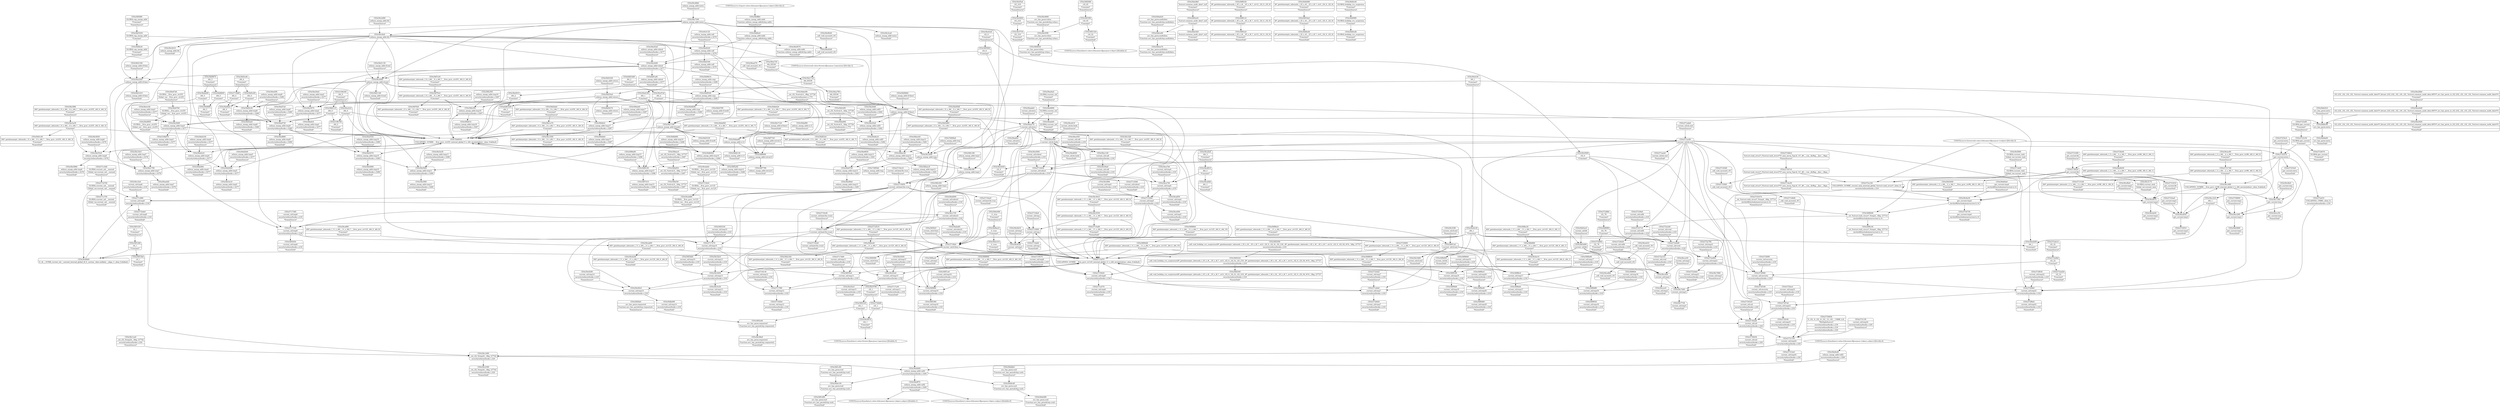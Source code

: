 digraph {
	CE0x56fa290 [shape=record,shape=Mrecord,label="{CE0x56fa290|selinux_mmap_addr:tmp16|security/selinux/hooks.c,3287}"]
	CE0x56c0790 [shape=record,shape=Mrecord,label="{CE0x56c0790|i32_1|*Constant*|*SummSource*}"]
	CE0x572e310 [shape=record,shape=Mrecord,label="{CE0x572e310|current_sid:cred|security/selinux/hooks.c,218|*SummSink*}"]
	CE0x56f9600 [shape=record,shape=Mrecord,label="{CE0x56f9600|current_sid:tmp19|security/selinux/hooks.c,218|*SummSource*}"]
	"CONST[source:2(external),value:2(dynamic)][purpose:{subject}][SrcIdx:3]"
	CE0x56f84c0 [shape=record,shape=Mrecord,label="{CE0x56f84c0|i64*_getelementptr_inbounds_(_11_x_i64_,_11_x_i64_*___llvm_gcov_ctr125,_i64_0,_i64_9)|*Constant*|*SummSource*}"]
	CE0x57239a0 [shape=record,shape=Mrecord,label="{CE0x57239a0|current_sid:call4|security/selinux/hooks.c,218|*SummSource*}"]
	CE0x5723b20 [shape=record,shape=Mrecord,label="{CE0x5723b20|current_sid:call4|security/selinux/hooks.c,218|*SummSink*}"]
	CE0x56e0680 [shape=record,shape=Mrecord,label="{CE0x56e0680|selinux_mmap_addr:tmp10|security/selinux/hooks.c,3280|*SummSink*}"]
	CE0x5715d00 [shape=record,shape=Mrecord,label="{CE0x5715d00|current_sid:tmp}"]
	CE0x5725800 [shape=record,shape=Mrecord,label="{CE0x5725800|i64*_getelementptr_inbounds_(_11_x_i64_,_11_x_i64_*___llvm_gcov_ctr125,_i64_0,_i64_9)|*Constant*}"]
	CE0x56ddfe0 [shape=record,shape=Mrecord,label="{CE0x56ddfe0|avc_has_perm:ssid|Function::avc_has_perm&Arg::ssid::|*SummSource*}"]
	CE0x572fc40 [shape=record,shape=Mrecord,label="{CE0x572fc40|current_sid:tmp23|security/selinux/hooks.c,218|*SummSink*}"]
	CE0x56cf400 [shape=record,shape=Mrecord,label="{CE0x56cf400|i32_218|*Constant*}"]
	CE0x56faf30 [shape=record,shape=Mrecord,label="{CE0x56faf30|_ret_i32_%retval.0,_!dbg_!27727|security/selinux/hooks.c,3287|*SummSink*}"]
	CE0x56ca850 [shape=record,shape=Mrecord,label="{CE0x56ca850|current_sid:tmp4|security/selinux/hooks.c,218|*SummSink*}"]
	CE0x56dd4a0 [shape=record,shape=Mrecord,label="{CE0x56dd4a0|get_current:tmp4|./arch/x86/include/asm/current.h,14|*SummSource*}"]
	CE0x56d1cf0 [shape=record,shape=Mrecord,label="{CE0x56d1cf0|i64*_getelementptr_inbounds_(_9_x_i64_,_9_x_i64_*___llvm_gcov_ctr255,_i64_0,_i64_3)|*Constant*|*SummSink*}"]
	CE0x5715d70 [shape=record,shape=Mrecord,label="{CE0x5715d70|COLLAPSED:_GCMRE___llvm_gcov_ctr125_internal_global_11_x_i64_zeroinitializer:_elem_0:default:}"]
	CE0x56f6a90 [shape=record,shape=Mrecord,label="{CE0x56f6a90|selinux_mmap_addr:tmp15|security/selinux/hooks.c,3286|*SummSource*}"]
	CE0x56c2ca0 [shape=record,shape=Mrecord,label="{CE0x56c2ca0|selinux_mmap_addr:entry|*SummSink*}"]
	CE0x56f9bc0 [shape=record,shape=Mrecord,label="{CE0x56f9bc0|current_sid:tmp20|security/selinux/hooks.c,218|*SummSource*}"]
	CE0x76469a0 [shape=record,shape=Mrecord,label="{CE0x76469a0|selinux_mmap_addr:tmp|*SummSource*}"]
	CE0x56c03e0 [shape=record,shape=Mrecord,label="{CE0x56c03e0|current_sid:tmp15|security/selinux/hooks.c,218}"]
	CE0x56c05f0 [shape=record,shape=Mrecord,label="{CE0x56c05f0|avc_has_perm:tclass|Function::avc_has_perm&Arg::tclass::}"]
	CE0x5733f10 [shape=record,shape=Mrecord,label="{CE0x5733f10|get_current:tmp3|*SummSink*}"]
	CE0x56cce50 [shape=record,shape=Mrecord,label="{CE0x56cce50|current_sid:tmp2|*SummSource*}"]
	CE0x56f4090 [shape=record,shape=Mrecord,label="{CE0x56f4090|current_sid:if.then|*SummSink*}"]
	CE0x56dce60 [shape=record,shape=Mrecord,label="{CE0x56dce60|avc_has_perm:auditdata|Function::avc_has_perm&Arg::auditdata::}"]
	CE0x56befc0 [shape=record,shape=Mrecord,label="{CE0x56befc0|selinux_mmap_addr:tmp2|security/selinux/hooks.c,3277|*SummSink*}"]
	CE0x56c1d00 [shape=record,shape=Mrecord,label="{CE0x56c1d00|_ret_i32_%tmp24,_!dbg_!27742|security/selinux/hooks.c,220}"]
	CE0x56e26d0 [shape=record,shape=Mrecord,label="{CE0x56e26d0|selinux_mmap_addr:call3|security/selinux/hooks.c,3282|*SummSource*}"]
	CE0x56eb2c0 [shape=record,shape=Mrecord,label="{CE0x56eb2c0|selinux_mmap_addr:tmp4|security/selinux/hooks.c,3277}"]
	CE0x56dc340 [shape=record,shape=Mrecord,label="{CE0x56dc340|i64*_getelementptr_inbounds_(_11_x_i64_,_11_x_i64_*___llvm_gcov_ctr125,_i64_0,_i64_8)|*Constant*|*SummSink*}"]
	CE0x56f7720 [shape=record,shape=Mrecord,label="{CE0x56f7720|selinux_mmap_addr:retval.0|*SummSource*}"]
	CE0x56e9e40 [shape=record,shape=Mrecord,label="{CE0x56e9e40|selinux_mmap_addr:call2|security/selinux/hooks.c,3281|*SummSource*}"]
	CE0x56e3c40 [shape=record,shape=Mrecord,label="{CE0x56e3c40|selinux_mmap_addr:tmp3|security/selinux/hooks.c,3277|*SummSource*}"]
	CE0x56f6c30 [shape=record,shape=Mrecord,label="{CE0x56f6c30|_ret_%struct.task_struct*_%tmp4,_!dbg_!27714|./arch/x86/include/asm/current.h,14|*SummSink*}"]
	CE0x56cac90 [shape=record,shape=Mrecord,label="{CE0x56cac90|i64*_getelementptr_inbounds_(_2_x_i64_,_2_x_i64_*___llvm_gcov_ctr98,_i64_0,_i64_0)|*Constant*|*SummSource*}"]
	CE0x56f81c0 [shape=record,shape=Mrecord,label="{CE0x56f81c0|i8*_getelementptr_inbounds_(_45_x_i8_,_45_x_i8_*_.str12,_i32_0,_i32_0)|*Constant*}"]
	CE0x5723ef0 [shape=record,shape=Mrecord,label="{CE0x5723ef0|GLOBAL:get_current|*Constant*|*SummSource*}"]
	CE0x56f9180 [shape=record,shape=Mrecord,label="{CE0x56f9180|current_sid:tmp19|security/selinux/hooks.c,218}"]
	CE0x6d81bd0 [shape=record,shape=Mrecord,label="{CE0x6d81bd0|i64_2|*Constant*|*SummSink*}"]
	CE0x56ebb90 [shape=record,shape=Mrecord,label="{CE0x56ebb90|i64_5|*Constant*}"]
	CE0x56f78c0 [shape=record,shape=Mrecord,label="{CE0x56f78c0|i64*_getelementptr_inbounds_(_9_x_i64_,_9_x_i64_*___llvm_gcov_ctr255,_i64_0,_i64_8)|*Constant*}"]
	CE0x56dc210 [shape=record,shape=Mrecord,label="{CE0x56dc210|i1_true|*Constant*|*SummSink*}"]
	CE0x56f15b0 [shape=record,shape=Mrecord,label="{CE0x56f15b0|i8_1|*Constant*|*SummSink*}"]
	CE0x572df40 [shape=record,shape=Mrecord,label="{CE0x572df40|i32_78|*Constant*|*SummSink*}"]
	CE0x57154c0 [shape=record,shape=Mrecord,label="{CE0x57154c0|GLOBAL:__llvm_gcov_ctr125|Global_var:__llvm_gcov_ctr125}"]
	CE0x56e22b0 [shape=record,shape=Mrecord,label="{CE0x56e22b0|selinux_mmap_addr:if.then}"]
	CE0x56c2fe0 [shape=record,shape=Mrecord,label="{CE0x56c2fe0|selinux_mmap_addr:bb}"]
	CE0x5723c50 [shape=record,shape=Mrecord,label="{CE0x5723c50|GLOBAL:get_current|*Constant*}"]
	CE0x56fbc20 [shape=record,shape=Mrecord,label="{CE0x56fbc20|i64*_getelementptr_inbounds_(_11_x_i64_,_11_x_i64_*___llvm_gcov_ctr125,_i64_0,_i64_1)|*Constant*|*SummSource*}"]
	CE0x56c5d50 [shape=record,shape=Mrecord,label="{CE0x56c5d50|current_sid:tmp13|security/selinux/hooks.c,218}"]
	CE0x56d5cd0 [shape=record,shape=Mrecord,label="{CE0x56d5cd0|i64_4|*Constant*|*SummSource*}"]
	CE0x571b4a0 [shape=record,shape=Mrecord,label="{CE0x571b4a0|current_sid:tmp7|security/selinux/hooks.c,218|*SummSource*}"]
	CE0x56f51e0 [shape=record,shape=Mrecord,label="{CE0x56f51e0|current_sid:tmp16|security/selinux/hooks.c,218|*SummSource*}"]
	CE0x56d4b90 [shape=record,shape=Mrecord,label="{CE0x56d4b90|selinux_mmap_addr:cmp|security/selinux/hooks.c,3280|*SummSink*}"]
	CE0x57252c0 [shape=record,shape=Mrecord,label="{CE0x57252c0|get_current:entry|*SummSource*}"]
	CE0x5758900 [shape=record,shape=Mrecord,label="{CE0x5758900|get_current:tmp1|*SummSource*}"]
	CE0x56f6090 [shape=record,shape=Mrecord,label="{CE0x56f6090|selinux_mmap_addr:retval.0}"]
	CE0x57146d0 [shape=record,shape=Mrecord,label="{CE0x57146d0|_call_void_mcount()_#3|*SummSink*}"]
	CE0x56e0550 [shape=record,shape=Mrecord,label="{CE0x56e0550|selinux_mmap_addr:tmp10|security/selinux/hooks.c,3280|*SummSource*}"]
	CE0x57348c0 [shape=record,shape=Mrecord,label="{CE0x57348c0|%struct.task_struct*_(%struct.task_struct**)*_asm_movq_%gs:$_1:P_,$0_,_r,im,_dirflag_,_fpsr_,_flags_|*SummSource*}"]
	CE0x56e1a70 [shape=record,shape=Mrecord,label="{CE0x56e1a70|i64*_getelementptr_inbounds_(_9_x_i64_,_9_x_i64_*___llvm_gcov_ctr255,_i64_0,_i64_0)|*Constant*}"]
	CE0x56e1790 [shape=record,shape=Mrecord,label="{CE0x56e1790|selinux_mmap_addr:tmp7|security/selinux/hooks.c,3278}"]
	CE0x56f82a0 [shape=record,shape=Mrecord,label="{CE0x56f82a0|i8*_getelementptr_inbounds_(_45_x_i8_,_45_x_i8_*_.str12,_i32_0,_i32_0)|*Constant*|*SummSink*}"]
	CE0x56da660 [shape=record,shape=Mrecord,label="{CE0x56da660|_ret_i32_%retval.0,_!dbg_!27728|security/selinux/avc.c,775|*SummSink*}"]
	CE0x56c08e0 [shape=record,shape=Mrecord,label="{CE0x56c08e0|avc_has_perm:requested|Function::avc_has_perm&Arg::requested::|*SummSink*}"]
	CE0x56e0270 [shape=record,shape=Mrecord,label="{CE0x56e0270|selinux_mmap_addr:tmp10|security/selinux/hooks.c,3280}"]
	CE0x5714ef0 [shape=record,shape=Mrecord,label="{CE0x5714ef0|GLOBAL:current_task|Global_var:current_task}"]
	CE0x56c8b60 [shape=record,shape=Mrecord,label="{CE0x56c8b60|0:_i8,_:_GCMR_current_sid.__warned_internal_global_i8_0,_section_.data.unlikely_,_align_1:_elem_0:default:}"]
	CE0x56fb880 [shape=record,shape=Mrecord,label="{CE0x56fb880|i64*_getelementptr_inbounds_(_11_x_i64_,_11_x_i64_*___llvm_gcov_ctr125,_i64_0,_i64_1)|*Constant*}"]
	CE0x56e3b90 [shape=record,shape=Mrecord,label="{CE0x56e3b90|selinux_mmap_addr:tmp3|security/selinux/hooks.c,3277}"]
	CE0x572e600 [shape=record,shape=Mrecord,label="{CE0x572e600|current_sid:tmp21|security/selinux/hooks.c,218}"]
	CE0x56da5f0 [shape=record,shape=Mrecord,label="{CE0x56da5f0|_ret_i32_%retval.0,_!dbg_!27728|security/selinux/avc.c,775|*SummSource*}"]
	CE0x56d0e40 [shape=record,shape=Mrecord,label="{CE0x56d0e40|i8*_getelementptr_inbounds_(_25_x_i8_,_25_x_i8_*_.str3,_i32_0,_i32_0)|*Constant*|*SummSink*}"]
	CE0x56f2420 [shape=record,shape=Mrecord,label="{CE0x56f2420|_call_void_lockdep_rcu_suspicious(i8*_getelementptr_inbounds_(_25_x_i8_,_25_x_i8_*_.str3,_i32_0,_i32_0),_i32_218,_i8*_getelementptr_inbounds_(_45_x_i8_,_45_x_i8_*_.str12,_i32_0,_i32_0))_#10,_!dbg_!27727|security/selinux/hooks.c,218}"]
	CE0x56c5460 [shape=record,shape=Mrecord,label="{CE0x56c5460|current_sid:if.end|*SummSink*}"]
	CE0x56f1260 [shape=record,shape=Mrecord,label="{CE0x56f1260|i8_1|*Constant*}"]
	CE0x56ca4e0 [shape=record,shape=Mrecord,label="{CE0x56ca4e0|i64_3|*Constant*|*SummSource*}"]
	CE0x5725470 [shape=record,shape=Mrecord,label="{CE0x5725470|_ret_%struct.task_struct*_%tmp4,_!dbg_!27714|./arch/x86/include/asm/current.h,14|*SummSource*}"]
	CE0x572f630 [shape=record,shape=Mrecord,label="{CE0x572f630|current_sid:tmp22|security/selinux/hooks.c,218|*SummSource*}"]
	CE0x56e6760 [shape=record,shape=Mrecord,label="{CE0x56e6760|GLOBAL:__llvm_gcov_ctr255|Global_var:__llvm_gcov_ctr255}"]
	CE0x56da840 [shape=record,shape=Mrecord,label="{CE0x56da840|i64*_getelementptr_inbounds_(_9_x_i64_,_9_x_i64_*___llvm_gcov_ctr255,_i64_0,_i64_7)|*Constant*}"]
	CE0x571a570 [shape=record,shape=Mrecord,label="{CE0x571a570|current_sid:tmp6|security/selinux/hooks.c,218|*SummSink*}"]
	CE0x571ac80 [shape=record,shape=Mrecord,label="{CE0x571ac80|current_sid:do.end}"]
	CE0x56dcbf0 [shape=record,shape=Mrecord,label="{CE0x56dcbf0|_ret_i32_%retval.0,_!dbg_!27728|security/selinux/avc.c,775}"]
	CE0x56dbd90 [shape=record,shape=Mrecord,label="{CE0x56dbd90|current_sid:tmp14|security/selinux/hooks.c,218|*SummSink*}"]
	CE0x56e9b20 [shape=record,shape=Mrecord,label="{CE0x56e9b20|_call_void_mcount()_#3|*SummSource*}"]
	CE0x56f86c0 [shape=record,shape=Mrecord,label="{CE0x56f86c0|current_sid:tmp17|security/selinux/hooks.c,218}"]
	CE0x57312e0 [shape=record,shape=Mrecord,label="{CE0x57312e0|current_sid:tmp24|security/selinux/hooks.c,220|*SummSink*}"]
	CE0x57151b0 [shape=record,shape=Mrecord,label="{CE0x57151b0|i64*_getelementptr_inbounds_(_2_x_i64_,_2_x_i64_*___llvm_gcov_ctr98,_i64_0,_i64_0)|*Constant*|*SummSink*}"]
	CE0x56e28b0 [shape=record,shape=Mrecord,label="{CE0x56e28b0|i32_(i32,_i32,_i16,_i32,_%struct.common_audit_data*)*_bitcast_(i32_(i32,_i32,_i16,_i32,_%struct.common_audit_data.495*)*_avc_has_perm_to_i32_(i32,_i32,_i16,_i32,_%struct.common_audit_data*)*)|*Constant*|*SummSource*}"]
	CE0x56ec140 [shape=record,shape=Mrecord,label="{CE0x56ec140|current_sid:call|security/selinux/hooks.c,218}"]
	CE0x572e9a0 [shape=record,shape=Mrecord,label="{CE0x572e9a0|current_sid:tmp21|security/selinux/hooks.c,218|*SummSink*}"]
	CE0x56dc610 [shape=record,shape=Mrecord,label="{CE0x56dc610|avc_has_perm:entry|*SummSource*}"]
	CE0x56cd7a0 [shape=record,shape=Mrecord,label="{CE0x56cd7a0|i64_2|*Constant*}"]
	CE0x56db420 [shape=record,shape=Mrecord,label="{CE0x56db420|i64*_getelementptr_inbounds_(_9_x_i64_,_9_x_i64_*___llvm_gcov_ctr255,_i64_0,_i64_7)|*Constant*|*SummSource*}"]
	CE0x56cdd80 [shape=record,shape=Mrecord,label="{CE0x56cdd80|GLOBAL:__llvm_gcov_ctr125|Global_var:__llvm_gcov_ctr125|*SummSink*}"]
	CE0x56c60c0 [shape=record,shape=Mrecord,label="{CE0x56c60c0|current_sid:tmp14|security/selinux/hooks.c,218}"]
	CE0x5718130 [shape=record,shape=Mrecord,label="{CE0x5718130|current_sid:tmp12|security/selinux/hooks.c,218|*SummSource*}"]
	CE0x56e2d40 [shape=record,shape=Mrecord,label="{CE0x56e2d40|selinux_mmap_addr:tobool|security/selinux/hooks.c,3277}"]
	CE0x571d510 [shape=record,shape=Mrecord,label="{CE0x571d510|i64*_getelementptr_inbounds_(_11_x_i64_,_11_x_i64_*___llvm_gcov_ctr125,_i64_0,_i64_8)|*Constant*|*SummSource*}"]
	CE0x56c7680 [shape=record,shape=Mrecord,label="{CE0x56c7680|current_sid:tmp3|*SummSource*}"]
	CE0x5730520 [shape=record,shape=Mrecord,label="{CE0x5730520|current_sid:sid|security/selinux/hooks.c,220|*SummSource*}"]
	CE0x56f8f20 [shape=record,shape=Mrecord,label="{CE0x56f8f20|current_sid:tmp18|security/selinux/hooks.c,218|*SummSource*}"]
	CE0x5731100 [shape=record,shape=Mrecord,label="{CE0x5731100|current_sid:tmp24|security/selinux/hooks.c,220}"]
	CE0x56f7f20 [shape=record,shape=Mrecord,label="{CE0x56f7f20|i64*_getelementptr_inbounds_(_9_x_i64_,_9_x_i64_*___llvm_gcov_ctr255,_i64_0,_i64_8)|*Constant*|*SummSink*}"]
	CE0x56cdeb0 [shape=record,shape=Mrecord,label="{CE0x56cdeb0|GLOBAL:__llvm_gcov_ctr125|Global_var:__llvm_gcov_ctr125|*SummSource*}"]
	CE0x56f2fa0 [shape=record,shape=Mrecord,label="{CE0x56f2fa0|avc_has_perm:requested|Function::avc_has_perm&Arg::requested::|*SummSource*}"]
	CE0x56d1340 [shape=record,shape=Mrecord,label="{CE0x56d1340|selinux_mmap_addr:if.then|*SummSource*}"]
	CE0x56e30e0 [shape=record,shape=Mrecord,label="{CE0x56e30e0|selinux_mmap_addr:tmp2|security/selinux/hooks.c,3277|*SummSource*}"]
	CE0x56d11d0 [shape=record,shape=Mrecord,label="{CE0x56d11d0|selinux_mmap_addr:if.end|*SummSink*}"]
	CE0x56f5e60 [shape=record,shape=Mrecord,label="{CE0x56f5e60|selinux_mmap_addr:tmp14|security/selinux/hooks.c,3286|*SummSink*}"]
	CE0x571a6a0 [shape=record,shape=Mrecord,label="{CE0x571a6a0|current_sid:tmp7|security/selinux/hooks.c,218}"]
	CE0x56cedb0 [shape=record,shape=Mrecord,label="{CE0x56cedb0|_call_void_mcount()_#3|*SummSink*}"]
	CE0x56f1430 [shape=record,shape=Mrecord,label="{CE0x56f1430|i8_1|*Constant*|*SummSource*}"]
	CE0x56ed3f0 [shape=record,shape=Mrecord,label="{CE0x56ed3f0|selinux_mmap_addr:tmp8|security/selinux/hooks.c,3280|*SummSource*}"]
	CE0x56cad00 [shape=record,shape=Mrecord,label="{CE0x56cad00|i64*_getelementptr_inbounds_(_11_x_i64_,_11_x_i64_*___llvm_gcov_ctr125,_i64_0,_i64_6)|*Constant*}"]
	CE0x572ed20 [shape=record,shape=Mrecord,label="{CE0x572ed20|i32_22|*Constant*|*SummSink*}"]
	CE0x56e18c0 [shape=record,shape=Mrecord,label="{CE0x56e18c0|selinux_mmap_addr:tmp7|security/selinux/hooks.c,3278|*SummSource*}"]
	CE0x56ed180 [shape=record,shape=Mrecord,label="{CE0x56ed180|i64_1|*Constant*}"]
	CE0x5730830 [shape=record,shape=Mrecord,label="{CE0x5730830|0:_i32,_4:_i32,_8:_i32,_12:_i32,_:_CMRE_4,8_|*MultipleSource*|security/selinux/hooks.c,218|security/selinux/hooks.c,218|security/selinux/hooks.c,220}"]
	CE0x4fc4120 [shape=record,shape=Mrecord,label="{CE0x4fc4120|selinux_mmap_addr:call|security/selinux/hooks.c,3276|*SummSource*}"]
	CE0x56d5e30 [shape=record,shape=Mrecord,label="{CE0x56d5e30|selinux_mmap_addr:tmp8|security/selinux/hooks.c,3280}"]
	CE0x572fe40 [shape=record,shape=Mrecord,label="{CE0x572fe40|i64*_getelementptr_inbounds_(_2_x_i64_,_2_x_i64_*___llvm_gcov_ctr98,_i64_0,_i64_1)|*Constant*|*SummSource*}"]
	CE0x56d99f0 [shape=record,shape=Mrecord,label="{CE0x56d99f0|i64_5|*Constant*|*SummSink*}"]
	CE0x56e60d0 [shape=record,shape=Mrecord,label="{CE0x56e60d0|i64*_getelementptr_inbounds_(_9_x_i64_,_9_x_i64_*___llvm_gcov_ctr255,_i64_0,_i64_6)|*Constant*|*SummSource*}"]
	CE0x7646930 [shape=record,shape=Mrecord,label="{CE0x7646930|COLLAPSED:_GCMRE___llvm_gcov_ctr255_internal_global_9_x_i64_zeroinitializer:_elem_0:default:}"]
	CE0x56e55e0 [shape=record,shape=Mrecord,label="{CE0x56e55e0|selinux_mmap_addr:tmp6|security/selinux/hooks.c,3278}"]
	CE0x56cda50 [shape=record,shape=Mrecord,label="{CE0x56cda50|get_current:tmp2|*SummSink*}"]
	CE0x5719e10 [shape=record,shape=Mrecord,label="{CE0x5719e10|current_sid:land.lhs.true|*SummSource*}"]
	CE0x57311f0 [shape=record,shape=Mrecord,label="{CE0x57311f0|current_sid:tmp24|security/selinux/hooks.c,220|*SummSource*}"]
	CE0x56e8d30 [shape=record,shape=Mrecord,label="{CE0x56e8d30|i64*_getelementptr_inbounds_(_2_x_i64_,_2_x_i64_*___llvm_gcov_ctr98,_i64_0,_i64_1)|*Constant*}"]
	CE0x56eafe0 [shape=record,shape=Mrecord,label="{CE0x56eafe0|current_sid:entry|*SummSink*}"]
	CE0x56cf090 [shape=record,shape=Mrecord,label="{CE0x56cf090|GLOBAL:current_task|Global_var:current_task|*SummSource*}"]
	CE0x56ea440 [shape=record,shape=Mrecord,label="{CE0x56ea440|selinux_mmap_addr:tmp7|security/selinux/hooks.c,3278|*SummSink*}"]
	CE0x572e780 [shape=record,shape=Mrecord,label="{CE0x572e780|current_sid:tmp21|security/selinux/hooks.c,218|*SummSource*}"]
	CE0x56c5170 [shape=record,shape=Mrecord,label="{CE0x56c5170|GLOBAL:current_task|Global_var:current_task|*SummSink*}"]
	CE0x56e3070 [shape=record,shape=Mrecord,label="{CE0x56e3070|selinux_mmap_addr:tmp2|security/selinux/hooks.c,3277}"]
	CE0x56f41a0 [shape=record,shape=Mrecord,label="{CE0x56f41a0|current_sid:if.end}"]
	CE0x56cdf90 [shape=record,shape=Mrecord,label="{CE0x56cdf90|current_sid:tmp5|security/selinux/hooks.c,218|*SummSource*}"]
	CE0x56ed000 [shape=record,shape=Mrecord,label="{CE0x56ed000|current_sid:do.body|*SummSink*}"]
	CE0x56de140 [shape=record,shape=Mrecord,label="{CE0x56de140|avc_has_perm:tsid|Function::avc_has_perm&Arg::tsid::}"]
	CE0x56f35e0 [shape=record,shape=Mrecord,label="{CE0x56f35e0|current_sid:tmp11|security/selinux/hooks.c,218}"]
	CE0x56f5960 [shape=record,shape=Mrecord,label="{CE0x56f5960|i32_0|*Constant*}"]
	CE0x56c74d0 [shape=record,shape=Mrecord,label="{CE0x56c74d0|current_sid:tmp3}"]
	CE0x572eb10 [shape=record,shape=Mrecord,label="{CE0x572eb10|i32_22|*Constant*|*SummSource*}"]
	CE0x5723710 [shape=record,shape=Mrecord,label="{CE0x5723710|current_sid:call4|security/selinux/hooks.c,218}"]
	CE0x5733fd0 [shape=record,shape=Mrecord,label="{CE0x5733fd0|_call_void_mcount()_#3}"]
	CE0x56cb240 [shape=record,shape=Mrecord,label="{CE0x56cb240|i64*_getelementptr_inbounds_(_11_x_i64_,_11_x_i64_*___llvm_gcov_ctr125,_i64_0,_i64_6)|*Constant*|*SummSink*}"]
	CE0x56dda60 [shape=record,shape=Mrecord,label="{CE0x56dda60|avc_has_perm:entry|*SummSink*}"]
	CE0x56f6b90 [shape=record,shape=Mrecord,label="{CE0x56f6b90|_ret_%struct.task_struct*_%tmp4,_!dbg_!27714|./arch/x86/include/asm/current.h,14}"]
	CE0x56f8650 [shape=record,shape=Mrecord,label="{CE0x56f8650|i64*_getelementptr_inbounds_(_11_x_i64_,_11_x_i64_*___llvm_gcov_ctr125,_i64_0,_i64_9)|*Constant*|*SummSink*}"]
	CE0x57253e0 [shape=record,shape=Mrecord,label="{CE0x57253e0|get_current:entry|*SummSink*}"]
	CE0x571c5d0 [shape=record,shape=Mrecord,label="{CE0x571c5d0|GLOBAL:current_sid.__warned|Global_var:current_sid.__warned|*SummSource*}"]
	CE0x56c2390 [shape=record,shape=Mrecord,label="{CE0x56c2390|_ret_i32_%tmp24,_!dbg_!27742|security/selinux/hooks.c,220|*SummSink*}"]
	CE0x56ed880 [shape=record,shape=Mrecord,label="{CE0x56ed880|selinux_mmap_addr:tmp9|security/selinux/hooks.c,3280|*SummSink*}"]
	CE0x56f1f00 [shape=record,shape=Mrecord,label="{CE0x56f1f00|i16_45|*Constant*}"]
	CE0x56cd560 [shape=record,shape=Mrecord,label="{CE0x56cd560|current_sid:tobool|security/selinux/hooks.c,218|*SummSource*}"]
	CE0x572f4b0 [shape=record,shape=Mrecord,label="{CE0x572f4b0|current_sid:tmp22|security/selinux/hooks.c,218}"]
	"CONST[source:0(mediator),value:2(dynamic)][purpose:{object,subject}][SrcIdx:4]"
	CE0x56e1fa0 [shape=record,shape=Mrecord,label="{CE0x56e1fa0|i64*_getelementptr_inbounds_(_9_x_i64_,_9_x_i64_*___llvm_gcov_ctr255,_i64_0,_i64_6)|*Constant*|*SummSink*}"]
	CE0x5717360 [shape=record,shape=Mrecord,label="{CE0x5717360|current_sid:tmp9|security/selinux/hooks.c,218|*SummSource*}"]
	CE0x5717f90 [shape=record,shape=Mrecord,label="{CE0x5717f90|current_sid:tmp12|security/selinux/hooks.c,218}"]
	CE0x56f2500 [shape=record,shape=Mrecord,label="{CE0x56f2500|_call_void_lockdep_rcu_suspicious(i8*_getelementptr_inbounds_(_25_x_i8_,_25_x_i8_*_.str3,_i32_0,_i32_0),_i32_218,_i8*_getelementptr_inbounds_(_45_x_i8_,_45_x_i8_*_.str12,_i32_0,_i32_0))_#10,_!dbg_!27727|security/selinux/hooks.c,218|*SummSink*}"]
	CE0x56eb330 [shape=record,shape=Mrecord,label="{CE0x56eb330|selinux_mmap_addr:tmp4|security/selinux/hooks.c,3277|*SummSource*}"]
	CE0x56f8a80 [shape=record,shape=Mrecord,label="{CE0x56f8a80|current_sid:tmp17|security/selinux/hooks.c,218|*SummSource*}"]
	CE0x56f3050 [shape=record,shape=Mrecord,label="{CE0x56f3050|current_sid:tmp9|security/selinux/hooks.c,218|*SummSink*}"]
	CE0x572fac0 [shape=record,shape=Mrecord,label="{CE0x572fac0|current_sid:tmp23|security/selinux/hooks.c,218|*SummSource*}"]
	CE0x56f5360 [shape=record,shape=Mrecord,label="{CE0x56f5360|current_sid:tmp16|security/selinux/hooks.c,218|*SummSink*}"]
	CE0x56c04c0 [shape=record,shape=Mrecord,label="{CE0x56c04c0|current_sid:tmp15|security/selinux/hooks.c,218|*SummSink*}"]
	CE0x56f7790 [shape=record,shape=Mrecord,label="{CE0x56f7790|selinux_mmap_addr:retval.0|*SummSink*}"]
	CE0x56f1d90 [shape=record,shape=Mrecord,label="{CE0x56f1d90|avc_has_perm:tsid|Function::avc_has_perm&Arg::tsid::|*SummSink*}"]
	CE0x56d09f0 [shape=record,shape=Mrecord,label="{CE0x56d09f0|GLOBAL:lockdep_rcu_suspicious|*Constant*}"]
	CE0x56cead0 [shape=record,shape=Mrecord,label="{CE0x56cead0|_call_void_mcount()_#3}"]
	CE0x56e9f70 [shape=record,shape=Mrecord,label="{CE0x56e9f70|selinux_mmap_addr:call2|security/selinux/hooks.c,3281|*SummSink*}"]
	CE0x56e3a30 [shape=record,shape=Mrecord,label="{CE0x56e3a30|i64*_getelementptr_inbounds_(_9_x_i64_,_9_x_i64_*___llvm_gcov_ctr255,_i64_0,_i64_3)|*Constant*}"]
	CE0x56ea790 [shape=record,shape=Mrecord,label="{CE0x56ea790|i64_65536|*Constant*|*SummSink*}"]
	CE0x56f99d0 [shape=record,shape=Mrecord,label="{CE0x56f99d0|current_sid:tmp19|security/selinux/hooks.c,218|*SummSink*}"]
	CE0x571c750 [shape=record,shape=Mrecord,label="{CE0x571c750|GLOBAL:current_sid.__warned|Global_var:current_sid.__warned|*SummSink*}"]
	"CONST[source:0(mediator),value:2(dynamic)][purpose:{object}][SnkIdx:2]"
	CE0x56ddcd0 [shape=record,shape=Mrecord,label="{CE0x56ddcd0|avc_has_perm:ssid|Function::avc_has_perm&Arg::ssid::}"]
	CE0x56c7720 [shape=record,shape=Mrecord,label="{CE0x56c7720|current_sid:tmp3|*SummSink*}"]
	CE0x56f2320 [shape=record,shape=Mrecord,label="{CE0x56f2320|i32_1|*Constant*}"]
	CE0x5731610 [shape=record,shape=Mrecord,label="{CE0x5731610|get_current:bb|*SummSink*}"]
	CE0x56d2940 [shape=record,shape=Mrecord,label="{CE0x56d2940|selinux_mmap_addr:tmp5|security/selinux/hooks.c,3277}"]
	CE0x56cd810 [shape=record,shape=Mrecord,label="{CE0x56cd810|i64_3|*Constant*}"]
	CE0x56beec0 [shape=record,shape=Mrecord,label="{CE0x56beec0|selinux_mmap_addr:tmp12|security/selinux/hooks.c,3281|*SummSink*}"]
	CE0x56f2490 [shape=record,shape=Mrecord,label="{CE0x56f2490|_call_void_lockdep_rcu_suspicious(i8*_getelementptr_inbounds_(_25_x_i8_,_25_x_i8_*_.str3,_i32_0,_i32_0),_i32_218,_i8*_getelementptr_inbounds_(_45_x_i8_,_45_x_i8_*_.str12,_i32_0,_i32_0))_#10,_!dbg_!27727|security/selinux/hooks.c,218|*SummSource*}"]
	CE0x5724070 [shape=record,shape=Mrecord,label="{CE0x5724070|GLOBAL:get_current|*Constant*|*SummSink*}"]
	CE0x56c0870 [shape=record,shape=Mrecord,label="{CE0x56c0870|i32_1|*Constant*|*SummSink*}"]
	CE0x56cc480 [shape=record,shape=Mrecord,label="{CE0x56cc480|COLLAPSED:_GCMRE___llvm_gcov_ctr98_internal_global_2_x_i64_zeroinitializer:_elem_0:default:}"]
	CE0x518b870 [shape=record,shape=Mrecord,label="{CE0x518b870|selinux_mmap_addr:tmp3|security/selinux/hooks.c,3277|*SummSink*}"]
	CE0x571c880 [shape=record,shape=Mrecord,label="{CE0x571c880|current_sid:tmp8|security/selinux/hooks.c,218}"]
	CE0x56d3530 [shape=record,shape=Mrecord,label="{CE0x56d3530|selinux_mmap_addr:if.end4|*SummSink*}"]
	CE0x56ed7a0 [shape=record,shape=Mrecord,label="{CE0x56ed7a0|selinux_mmap_addr:tmp9|security/selinux/hooks.c,3280|*SummSource*}"]
	CE0x572f0f0 [shape=record,shape=Mrecord,label="{CE0x572f0f0|current_sid:security|security/selinux/hooks.c,218|*SummSource*}"]
	CE0x56e99a0 [shape=record,shape=Mrecord,label="{CE0x56e99a0|selinux_mmap_addr:tmp13|security/selinux/hooks.c,3281|*SummSink*}"]
	CE0x56c94a0 [shape=record,shape=Mrecord,label="{CE0x56c94a0|current_sid:call|security/selinux/hooks.c,218|*SummSink*}"]
	CE0x56d9610 [shape=record,shape=Mrecord,label="{CE0x56d9610|selinux_mmap_addr:cmp|security/selinux/hooks.c,3280|*SummSource*}"]
	CE0x56c3440 [shape=record,shape=Mrecord,label="{CE0x56c3440|selinux_mmap_addr:tmp}"]
	CE0x5719420 [shape=record,shape=Mrecord,label="{CE0x5719420|current_sid:tmp6|security/selinux/hooks.c,218}"]
	CE0x5714e30 [shape=record,shape=Mrecord,label="{CE0x5714e30|%struct.task_struct*_(%struct.task_struct**)*_asm_movq_%gs:$_1:P_,$0_,_r,im,_dirflag_,_fpsr_,_flags_|*SummSink*}"]
	CE0x56ca950 [shape=record,shape=Mrecord,label="{CE0x56ca950|get_current:tmp3}"]
	CE0x56d3250 [shape=record,shape=Mrecord,label="{CE0x56d3250|GLOBAL:cap_mmap_addr|*Constant*}"]
	CE0x56f2e90 [shape=record,shape=Mrecord,label="{CE0x56f2e90|avc_has_perm:requested|Function::avc_has_perm&Arg::requested::}"]
	CE0x56c0660 [shape=record,shape=Mrecord,label="{CE0x56c0660|avc_has_perm:tclass|Function::avc_has_perm&Arg::tclass::|*SummSource*}"]
	CE0x56f8d80 [shape=record,shape=Mrecord,label="{CE0x56f8d80|current_sid:tmp18|security/selinux/hooks.c,218}"]
	CE0x56f34b0 [shape=record,shape=Mrecord,label="{CE0x56f34b0|current_sid:tmp10|security/selinux/hooks.c,218|*SummSink*}"]
	CE0x56c9560 [shape=record,shape=Mrecord,label="{CE0x56c9560|i32_0|*Constant*}"]
	CE0x56da420 [shape=record,shape=Mrecord,label="{CE0x56da420|avc_has_perm:auditdata|Function::avc_has_perm&Arg::auditdata::|*SummSource*}"]
	CE0x56e43e0 [shape=record,shape=Mrecord,label="{CE0x56e43e0|i32_0|*Constant*|*SummSource*}"]
	CE0x56daa80 [shape=record,shape=Mrecord,label="{CE0x56daa80|selinux_mmap_addr:rc.0}"]
	CE0x56e0f10 [shape=record,shape=Mrecord,label="{CE0x56e0f10|i64_2|*Constant*}"]
	CE0x5730ac0 [shape=record,shape=Mrecord,label="{CE0x5730ac0|get_current:bb}"]
	CE0x56c2d90 [shape=record,shape=Mrecord,label="{CE0x56c2d90|selinux_mmap_addr:bb|*SummSource*}"]
	CE0x5719cb0 [shape=record,shape=Mrecord,label="{CE0x5719cb0|current_sid:land.lhs.true2|*SummSink*}"]
	CE0x56e3e10 [shape=record,shape=Mrecord,label="{CE0x56e3e10|selinux_mmap_addr:tmp5|security/selinux/hooks.c,3277|*SummSink*}"]
	CE0x56d2540 [shape=record,shape=Mrecord,label="{CE0x56d2540|selinux_mmap_addr:call|security/selinux/hooks.c,3276|*SummSink*}"]
	CE0x5717270 [shape=record,shape=Mrecord,label="{CE0x5717270|current_sid:tmp10|security/selinux/hooks.c,218}"]
	CE0x56db130 [shape=record,shape=Mrecord,label="{CE0x56db130|selinux_mmap_addr:rc.0|*SummSink*}"]
	CE0x56eade0 [shape=record,shape=Mrecord,label="{CE0x56eade0|current_sid:entry|*SummSource*}"]
	CE0x5733ea0 [shape=record,shape=Mrecord,label="{CE0x5733ea0|get_current:tmp3|*SummSource*}"]
	CE0x739f3b0 [shape=record,shape=Mrecord,label="{CE0x739f3b0|selinux_mmap_addr:tmp|*SummSink*}"]
	CE0x56dbec0 [shape=record,shape=Mrecord,label="{CE0x56dbec0|i1_true|*Constant*}"]
	CE0x56d3ec0 [shape=record,shape=Mrecord,label="{CE0x56d3ec0|current_sid:bb|*SummSource*}"]
	CE0x56d5ae0 [shape=record,shape=Mrecord,label="{CE0x56d5ae0|selinux_mmap_addr:tmp8|security/selinux/hooks.c,3280|*SummSink*}"]
	CE0x56db920 [shape=record,shape=Mrecord,label="{CE0x56db920|selinux_mmap_addr:tmp14|security/selinux/hooks.c,3286}"]
	CE0x56e7300 [shape=record,shape=Mrecord,label="{CE0x56e7300|selinux_mmap_addr:entry}"]
	CE0x56de080 [shape=record,shape=Mrecord,label="{CE0x56de080|avc_has_perm:ssid|Function::avc_has_perm&Arg::ssid::|*SummSink*}"]
	CE0x56c4410 [shape=record,shape=Mrecord,label="{CE0x56c4410|selinux_mmap_addr:bb|*SummSink*}"]
	CE0x56dfe20 [shape=record,shape=Mrecord,label="{CE0x56dfe20|GLOBAL:cap_mmap_addr|*Constant*|*SummSink*}"]
	CE0x57182b0 [shape=record,shape=Mrecord,label="{CE0x57182b0|current_sid:tmp12|security/selinux/hooks.c,218|*SummSink*}"]
	CE0x572e140 [shape=record,shape=Mrecord,label="{CE0x572e140|COLLAPSED:_GCMRE_current_task_external_global_%struct.task_struct*:_elem_0::|security/selinux/hooks.c,218}"]
	CE0x5719570 [shape=record,shape=Mrecord,label="{CE0x5719570|current_sid:tmp6|security/selinux/hooks.c,218|*SummSource*}"]
	CE0x571bde0 [shape=record,shape=Mrecord,label="{CE0x571bde0|current_sid:tmp8|security/selinux/hooks.c,218|*SummSink*}"]
	CE0x56c46b0 [shape=record,shape=Mrecord,label="{CE0x56c46b0|selinux_mmap_addr:entry|*SummSource*}"]
	CE0x5714430 [shape=record,shape=Mrecord,label="{CE0x5714430|current_sid:tobool|security/selinux/hooks.c,218}"]
	CE0x56f3330 [shape=record,shape=Mrecord,label="{CE0x56f3330|current_sid:tmp10|security/selinux/hooks.c,218|*SummSource*}"]
	CE0x56ed730 [shape=record,shape=Mrecord,label="{CE0x56ed730|selinux_mmap_addr:tmp9|security/selinux/hooks.c,3280}"]
	CE0x56e67d0 [shape=record,shape=Mrecord,label="{CE0x56e67d0|GLOBAL:__llvm_gcov_ctr255|Global_var:__llvm_gcov_ctr255|*SummSource*}"]
	CE0x56fc200 [shape=record,shape=Mrecord,label="{CE0x56fc200|selinux_mmap_addr:tmp1|*SummSink*}"]
	CE0x56eac70 [shape=record,shape=Mrecord,label="{CE0x56eac70|current_sid:entry}"]
	CE0x56ce000 [shape=record,shape=Mrecord,label="{CE0x56ce000|current_sid:tmp5|security/selinux/hooks.c,218|*SummSink*}"]
	CE0x56cc5e0 [shape=record,shape=Mrecord,label="{CE0x56cc5e0|current_sid:tmp8|security/selinux/hooks.c,218|*SummSource*}"]
	CE0x56fa8c0 [shape=record,shape=Mrecord,label="{CE0x56fa8c0|selinux_mmap_addr:tmp17|security/selinux/hooks.c,3287}"]
	CE0x56d3d00 [shape=record,shape=Mrecord,label="{CE0x56d3d00|current_sid:bb}"]
	CE0x5716fd0 [shape=record,shape=Mrecord,label="{CE0x5716fd0|i64_4|*Constant*}"]
	CE0x56c0450 [shape=record,shape=Mrecord,label="{CE0x56c0450|current_sid:tmp15|security/selinux/hooks.c,218|*SummSource*}"]
	CE0x56fc160 [shape=record,shape=Mrecord,label="{CE0x56fc160|selinux_mmap_addr:tmp1|*SummSource*}"]
	CE0x56c3300 [shape=record,shape=Mrecord,label="{CE0x56c3300|i64*_getelementptr_inbounds_(_9_x_i64_,_9_x_i64_*___llvm_gcov_ctr255,_i64_0,_i64_0)|*Constant*|*SummSink*}"]
	CE0x56dc8b0 [shape=record,shape=Mrecord,label="{CE0x56dc8b0|%struct.common_audit_data*_null|*Constant*|*SummSource*}"]
	CE0x56d0f30 [shape=record,shape=Mrecord,label="{CE0x56d0f30|avc_has_perm:tclass|Function::avc_has_perm&Arg::tclass::|*SummSink*}"]
	CE0x56ce5a0 [shape=record,shape=Mrecord,label="{CE0x56ce5a0|current_sid:do.body}"]
	CE0x572fdd0 [shape=record,shape=Mrecord,label="{CE0x572fdd0|i32_1|*Constant*}"]
	CE0x56e5860 [shape=record,shape=Mrecord,label="{CE0x56e5860|selinux_mmap_addr:tmp6|security/selinux/hooks.c,3278|*SummSink*}"]
	CE0x56fa850 [shape=record,shape=Mrecord,label="{CE0x56fa850|_ret_i32_%retval.0,_!dbg_!27727|security/selinux/hooks.c,3287}"]
	CE0x56e2920 [shape=record,shape=Mrecord,label="{CE0x56e2920|i32_(i32,_i32,_i16,_i32,_%struct.common_audit_data*)*_bitcast_(i32_(i32,_i32,_i16,_i32,_%struct.common_audit_data.495*)*_avc_has_perm_to_i32_(i32,_i32,_i16,_i32,_%struct.common_audit_data*)*)|*Constant*|*SummSink*}"]
	CE0x56db990 [shape=record,shape=Mrecord,label="{CE0x56db990|selinux_mmap_addr:tmp14|security/selinux/hooks.c,3286|*SummSource*}"]
	CE0x57302d0 [shape=record,shape=Mrecord,label="{CE0x57302d0|current_sid:sid|security/selinux/hooks.c,220}"]
	CE0x56ed260 [shape=record,shape=Mrecord,label="{CE0x56ed260|i64_1|*Constant*|*SummSink*}"]
	CE0x56fa610 [shape=record,shape=Mrecord,label="{CE0x56fa610|selinux_mmap_addr:tmp16|security/selinux/hooks.c,3287|*SummSink*}"]
	CE0x56e5650 [shape=record,shape=Mrecord,label="{CE0x56e5650|selinux_mmap_addr:tmp6|security/selinux/hooks.c,3278|*SummSource*}"]
	CE0x571b620 [shape=record,shape=Mrecord,label="{CE0x571b620|current_sid:tmp7|security/selinux/hooks.c,218|*SummSink*}"]
	CE0x56c6ca0 [shape=record,shape=Mrecord,label="{CE0x56c6ca0|current_sid:tmp1}"]
	CE0x6d81b60 [shape=record,shape=Mrecord,label="{CE0x6d81b60|i64_2|*Constant*|*SummSource*}"]
	CE0x56e1720 [shape=record,shape=Mrecord,label="{CE0x56e1720|i64_65536|*Constant*}"]
	CE0x56eb900 [shape=record,shape=Mrecord,label="{CE0x56eb900|current_sid:tobool1|security/selinux/hooks.c,218|*SummSource*}"]
	CE0x5714ab0 [shape=record,shape=Mrecord,label="{CE0x5714ab0|current_sid:tmp|*SummSink*}"]
	CE0x56c6c30 [shape=record,shape=Mrecord,label="{CE0x56c6c30|i64_1|*Constant*}"]
	CE0x5714560 [shape=record,shape=Mrecord,label="{CE0x5714560|current_sid:tobool|security/selinux/hooks.c,218|*SummSink*}"]
	CE0x56c53f0 [shape=record,shape=Mrecord,label="{CE0x56c53f0|current_sid:if.end|*SummSource*}"]
	CE0x56e9830 [shape=record,shape=Mrecord,label="{CE0x56e9830|selinux_mmap_addr:tmp13|security/selinux/hooks.c,3281|*SummSource*}"]
	CE0x56f4f60 [shape=record,shape=Mrecord,label="{CE0x56f4f60|current_sid:tmp16|security/selinux/hooks.c,218}"]
	CE0x56d0640 [shape=record,shape=Mrecord,label="{CE0x56d0640|selinux_mmap_addr:if.then1}"]
	CE0x56e6900 [shape=record,shape=Mrecord,label="{CE0x56e6900|GLOBAL:__llvm_gcov_ctr255|Global_var:__llvm_gcov_ctr255|*SummSink*}"]
	CE0x5719c40 [shape=record,shape=Mrecord,label="{CE0x5719c40|current_sid:land.lhs.true2|*SummSource*}"]
	CE0x56f21b0 [shape=record,shape=Mrecord,label="{CE0x56f21b0|i16_45|*Constant*|*SummSink*}"]
	CE0x56fb060 [shape=record,shape=Mrecord,label="{CE0x56fb060|current_sid:bb|*SummSink*}"]
	CE0x518b540 [shape=record,shape=Mrecord,label="{CE0x518b540|i64_0|*Constant*|*SummSource*}"]
	CE0x56f6f80 [shape=record,shape=Mrecord,label="{CE0x56f6f80|i32_78|*Constant*}"]
	CE0x5731490 [shape=record,shape=Mrecord,label="{CE0x5731490|get_current:bb|*SummSource*}"]
	CE0x56d9540 [shape=record,shape=Mrecord,label="{CE0x56d9540|selinux_mmap_addr:cmp|security/selinux/hooks.c,3280}"]
	CE0x56d2b40 [shape=record,shape=Mrecord,label="{CE0x56d2b40|selinux_mmap_addr:tmp5|security/selinux/hooks.c,3277|*SummSource*}"]
	CE0x56e25a0 [shape=record,shape=Mrecord,label="{CE0x56e25a0|selinux_mmap_addr:call3|security/selinux/hooks.c,3282}"]
	CE0x5719d50 [shape=record,shape=Mrecord,label="{CE0x5719d50|current_sid:land.lhs.true}"]
	CE0x56fabb0 [shape=record,shape=Mrecord,label="{CE0x56fabb0|selinux_mmap_addr:tmp17|security/selinux/hooks.c,3287|*SummSink*}"]
	CE0x56f4cb0 [shape=record,shape=Mrecord,label="{CE0x56f4cb0|i64*_getelementptr_inbounds_(_11_x_i64_,_11_x_i64_*___llvm_gcov_ctr125,_i64_0,_i64_8)|*Constant*}"]
	CE0x56e5bf0 [shape=record,shape=Mrecord,label="{CE0x56e5bf0|selinux_mmap_addr:tmp11|security/selinux/hooks.c,3280}"]
	CE0x56cc730 [shape=record,shape=Mrecord,label="{CE0x56cc730|current_sid:tobool1|security/selinux/hooks.c,218}"]
	CE0x56f1c60 [shape=record,shape=Mrecord,label="{CE0x56f1c60|avc_has_perm:tsid|Function::avc_has_perm&Arg::tsid::|*SummSource*}"]
	CE0x56f2e20 [shape=record,shape=Mrecord,label="{CE0x56f2e20|%struct.common_audit_data*_null|*Constant*}"]
	CE0x56db5e0 [shape=record,shape=Mrecord,label="{CE0x56db5e0|i64*_getelementptr_inbounds_(_9_x_i64_,_9_x_i64_*___llvm_gcov_ctr255,_i64_0,_i64_7)|*Constant*|*SummSink*}"]
	CE0x56d3890 [shape=record,shape=Mrecord,label="{CE0x56d3890|get_current:tmp1|*SummSink*}"]
	CE0x56f58f0 [shape=record,shape=Mrecord,label="{CE0x56f58f0|GLOBAL:cap_mmap_addr|*Constant*|*SummSource*}"]
	CE0x56ed2d0 [shape=record,shape=Mrecord,label="{CE0x56ed2d0|_call_void_mcount()_#3}"]
	CE0x571af60 [shape=record,shape=Mrecord,label="{CE0x571af60|current_sid:land.lhs.true2}"]
	CE0x56e9690 [shape=record,shape=Mrecord,label="{CE0x56e9690|GLOBAL:current_sid|*Constant*}"]
	CE0x56c6d10 [shape=record,shape=Mrecord,label="{CE0x56c6d10|current_sid:tmp1|*SummSource*}"]
	CE0x56ea720 [shape=record,shape=Mrecord,label="{CE0x56ea720|i64_65536|*Constant*|*SummSource*}"]
	CE0x572dfb0 [shape=record,shape=Mrecord,label="{CE0x572dfb0|i32_78|*Constant*|*SummSource*}"]
	CE0x56fa300 [shape=record,shape=Mrecord,label="{CE0x56fa300|selinux_mmap_addr:tmp16|security/selinux/hooks.c,3287|*SummSource*}"]
	CE0x56e45a0 [shape=record,shape=Mrecord,label="{CE0x56e45a0|selinux_mmap_addr:tobool|security/selinux/hooks.c,3277|*SummSource*}"]
	CE0x56f16e0 [shape=record,shape=Mrecord,label="{CE0x56f16e0|i8*_getelementptr_inbounds_(_25_x_i8_,_25_x_i8_*_.str3,_i32_0,_i32_0)|*Constant*}"]
	CE0x572f080 [shape=record,shape=Mrecord,label="{CE0x572f080|current_sid:security|security/selinux/hooks.c,218}"]
	CE0x5730430 [shape=record,shape=Mrecord,label="{CE0x5730430|current_sid:sid|security/selinux/hooks.c,220|*SummSink*}"]
	CE0x518b760 [shape=record,shape=Mrecord,label="{CE0x518b760|i64_0|*Constant*|*SummSink*}"]
	CE0x56c4fe0 [shape=record,shape=Mrecord,label="{CE0x56c4fe0|get_current:tmp|*SummSource*}"]
	CE0x56ca6d0 [shape=record,shape=Mrecord,label="{CE0x56ca6d0|i64_3|*Constant*|*SummSink*}"]
	CE0x56dfee0 [shape=record,shape=Mrecord,label="{CE0x56dfee0|selinux_mmap_addr:addr|Function::selinux_mmap_addr&Arg::addr::}"]
	CE0x56fbaa0 [shape=record,shape=Mrecord,label="{CE0x56fbaa0|current_sid:tmp1|*SummSink*}"]
	CE0x56d3790 [shape=record,shape=Mrecord,label="{CE0x56d3790|selinux_mmap_addr:if.end4|*SummSource*}"]
	CE0x56c5e30 [shape=record,shape=Mrecord,label="{CE0x56c5e30|current_sid:tmp13|security/selinux/hooks.c,218|*SummSink*}"]
	CE0x56cd970 [shape=record,shape=Mrecord,label="{CE0x56cd970|get_current:tmp2}"]
	CE0x56bf110 [shape=record,shape=Mrecord,label="{CE0x56bf110|i64_0|*Constant*}"]
	CE0x572f190 [shape=record,shape=Mrecord,label="{CE0x572f190|current_sid:security|security/selinux/hooks.c,218|*SummSink*}"]
	CE0x56eab40 [shape=record,shape=Mrecord,label="{CE0x56eab40|GLOBAL:current_sid|*Constant*|*SummSink*}"]
	CE0x56ccde0 [shape=record,shape=Mrecord,label="{CE0x56ccde0|current_sid:tmp2}"]
	CE0x572e0d0 [shape=record,shape=Mrecord,label="{CE0x572e0d0|current_sid:cred|security/selinux/hooks.c,218}"]
	CE0x56c6a30 [shape=record,shape=Mrecord,label="{CE0x56c6a30|get_current:tmp4|./arch/x86/include/asm/current.h,14}"]
	CE0x5717d00 [shape=record,shape=Mrecord,label="{CE0x5717d00|current_sid:tmp11|security/selinux/hooks.c,218|*SummSource*}"]
	CE0x56cf730 [shape=record,shape=Mrecord,label="{CE0x56cf730|i32_218|*Constant*|*SummSink*}"]
	CE0x56becb0 [shape=record,shape=Mrecord,label="{CE0x56becb0|selinux_mmap_addr:tmp12|security/selinux/hooks.c,3281|*SummSource*}"]
	CE0x56f8af0 [shape=record,shape=Mrecord,label="{CE0x56f8af0|current_sid:tmp17|security/selinux/hooks.c,218|*SummSink*}"]
	CE0x56c1ee0 [shape=record,shape=Mrecord,label="{CE0x56c1ee0|_ret_i32_%tmp24,_!dbg_!27742|security/selinux/hooks.c,220|*SummSource*}"]
	CE0x56c73b0 [shape=record,shape=Mrecord,label="{CE0x56c73b0|get_current:tmp}"]
	CE0x56f9960 [shape=record,shape=Mrecord,label="{CE0x56f9960|i64*_getelementptr_inbounds_(_11_x_i64_,_11_x_i64_*___llvm_gcov_ctr125,_i64_0,_i64_10)|*Constant*|*SummSink*}"]
	CE0x57347c0 [shape=record,shape=Mrecord,label="{CE0x57347c0|%struct.task_struct*_(%struct.task_struct**)*_asm_movq_%gs:$_1:P_,$0_,_r,im,_dirflag_,_fpsr_,_flags_}"]
	CE0x56e6220 [shape=record,shape=Mrecord,label="{CE0x56e6220|selinux_mmap_addr:call|security/selinux/hooks.c,3276}"]
	CE0x5725210 [shape=record,shape=Mrecord,label="{CE0x5725210|get_current:entry}"]
	CE0x6b64270 [shape=record,shape=Mrecord,label="{CE0x6b64270|selinux_mmap_addr:return|*SummSink*}"]
	CE0x56dca70 [shape=record,shape=Mrecord,label="{CE0x56dca70|avc_has_perm:auditdata|Function::avc_has_perm&Arg::auditdata::|*SummSink*}"]
	CE0x572e240 [shape=record,shape=Mrecord,label="{CE0x572e240|current_sid:cred|security/selinux/hooks.c,218|*SummSource*}"]
	CE0x56f94d0 [shape=record,shape=Mrecord,label="{CE0x56f94d0|i64*_getelementptr_inbounds_(_11_x_i64_,_11_x_i64_*___llvm_gcov_ctr125,_i64_0,_i64_10)|*Constant*}"]
	CE0x56ced10 [shape=record,shape=Mrecord,label="{CE0x56ced10|_call_void_mcount()_#3|*SummSource*}"]
	CE0x56cc290 [shape=record,shape=Mrecord,label="{CE0x56cc290|get_current:tmp1}"]
	CE0x56c56c0 [shape=record,shape=Mrecord,label="{CE0x56c56c0|i64*_getelementptr_inbounds_(_11_x_i64_,_11_x_i64_*___llvm_gcov_ctr125,_i64_0,_i64_0)|*Constant*|*SummSource*}"]
	"CONST[source:0(mediator),value:2(dynamic)][purpose:{object,subject}][SnkIdx:1]"
	CE0x56e4450 [shape=record,shape=Mrecord,label="{CE0x56e4450|i32_0|*Constant*|*SummSink*}"]
	CE0x56e7190 [shape=record,shape=Mrecord,label="{CE0x56e7190|selinux_mmap_addr:if.end4}"]
	CE0x56ce610 [shape=record,shape=Mrecord,label="{CE0x56ce610|current_sid:do.body|*SummSource*}"]
	CE0x56cbe10 [shape=record,shape=Mrecord,label="{CE0x56cbe10|i64*_getelementptr_inbounds_(_11_x_i64_,_11_x_i64_*___llvm_gcov_ctr125,_i64_0,_i64_1)|*Constant*|*SummSink*}"]
	CE0x56d06b0 [shape=record,shape=Mrecord,label="{CE0x56d06b0|selinux_mmap_addr:if.then1|*SummSource*}"]
	CE0x5734730 [shape=record,shape=Mrecord,label="{CE0x5734730|get_current:tmp4|./arch/x86/include/asm/current.h,14|*SummSink*}"]
	CE0x56c5550 [shape=record,shape=Mrecord,label="{CE0x56c5550|i64*_getelementptr_inbounds_(_11_x_i64_,_11_x_i64_*___llvm_gcov_ctr125,_i64_0,_i64_0)|*Constant*}"]
	CE0x56faec0 [shape=record,shape=Mrecord,label="{CE0x56faec0|_ret_i32_%retval.0,_!dbg_!27727|security/selinux/hooks.c,3287|*SummSource*}"]
	CE0x56eb460 [shape=record,shape=Mrecord,label="{CE0x56eb460|selinux_mmap_addr:tmp4|security/selinux/hooks.c,3277|*SummSink*}"]
	CE0x571aea0 [shape=record,shape=Mrecord,label="{CE0x571aea0|current_sid:do.end|*SummSink*}"]
	CE0x56f98b0 [shape=record,shape=Mrecord,label="{CE0x56f98b0|i64*_getelementptr_inbounds_(_11_x_i64_,_11_x_i64_*___llvm_gcov_ctr125,_i64_0,_i64_10)|*Constant*|*SummSource*}"]
	"CONST[source:0(mediator),value:0(static)][purpose:{operation}][SnkIdx:3]"
	CE0x571ada0 [shape=record,shape=Mrecord,label="{CE0x571ada0|current_sid:do.end|*SummSource*}"]
	CE0x56ca7b0 [shape=record,shape=Mrecord,label="{CE0x56ca7b0|current_sid:tmp4|security/selinux/hooks.c,218|*SummSource*}"]
	CE0x56f9050 [shape=record,shape=Mrecord,label="{CE0x56f9050|current_sid:tmp18|security/selinux/hooks.c,218|*SummSink*}"]
	CE0x56ea0e0 [shape=record,shape=Mrecord,label="{CE0x56ea0e0|GLOBAL:current_sid|*Constant*|*SummSource*}"]
	CE0x56ccec0 [shape=record,shape=Mrecord,label="{CE0x56ccec0|current_sid:tmp2|*SummSink*}"]
	CE0x56ca740 [shape=record,shape=Mrecord,label="{CE0x56ca740|current_sid:tmp4|security/selinux/hooks.c,218}"]
	CE0x56f7a30 [shape=record,shape=Mrecord,label="{CE0x56f7a30|i64*_getelementptr_inbounds_(_9_x_i64_,_9_x_i64_*___llvm_gcov_ctr255,_i64_0,_i64_8)|*Constant*|*SummSource*}"]
	CE0x572ef10 [shape=record,shape=Mrecord,label="{CE0x572ef10|COLLAPSED:_CMRE:_elem_0::|security/selinux/hooks.c,218}"]
	CE0x56e7120 [shape=record,shape=Mrecord,label="{CE0x56e7120|selinux_mmap_addr:if.then1|*SummSink*}"]
	CE0x56ca5c0 [shape=record,shape=Mrecord,label="{CE0x56ca5c0|i64_0|*Constant*}"]
	CE0x56e24d0 [shape=record,shape=Mrecord,label="{CE0x56e24d0|i32_(i32,_i32,_i16,_i32,_%struct.common_audit_data*)*_bitcast_(i32_(i32,_i32,_i16,_i32,_%struct.common_audit_data.495*)*_avc_has_perm_to_i32_(i32,_i32,_i16,_i32,_%struct.common_audit_data*)*)|*Constant*}"]
	CE0x56e3f80 [shape=record,shape=Mrecord,label="{CE0x56e3f80|i64*_getelementptr_inbounds_(_9_x_i64_,_9_x_i64_*___llvm_gcov_ctr255,_i64_0,_i64_3)|*Constant*|*SummSource*}"]
	CE0x56dc920 [shape=record,shape=Mrecord,label="{CE0x56dc920|%struct.common_audit_data*_null|*Constant*|*SummSink*}"]
	CE0x56dc090 [shape=record,shape=Mrecord,label="{CE0x56dc090|i1_true|*Constant*|*SummSource*}"]
	CE0x56ec450 [shape=record,shape=Mrecord,label="{CE0x56ec450|current_sid:call|security/selinux/hooks.c,218|*SummSource*}"]
	CE0x56c5dc0 [shape=record,shape=Mrecord,label="{CE0x56c5dc0|current_sid:tmp13|security/selinux/hooks.c,218|*SummSource*}"]
	CE0x56d3320 [shape=record,shape=Mrecord,label="{CE0x56d3320|selinux_mmap_addr:return|*SummSource*}"]
	CE0x56fc0f0 [shape=record,shape=Mrecord,label="{CE0x56fc0f0|selinux_mmap_addr:tmp1}"]
	CE0x56d9800 [shape=record,shape=Mrecord,label="{CE0x56d9800|i64_5|*Constant*}"]
	CE0x56e9dd0 [shape=record,shape=Mrecord,label="{CE0x56e9dd0|selinux_mmap_addr:call2|security/selinux/hooks.c,3281}"]
	CE0x56cc220 [shape=record,shape=Mrecord,label="{CE0x56cc220|i64_1|*Constant*}"]
	CE0x56d0d80 [shape=record,shape=Mrecord,label="{CE0x56d0d80|i8*_getelementptr_inbounds_(_25_x_i8_,_25_x_i8_*_.str3,_i32_0,_i32_0)|*Constant*|*SummSource*}"]
	CE0x56e6fe0 [shape=record,shape=Mrecord,label="{CE0x56e6fe0|i64_4|*Constant*|*SummSink*}"]
	CE0x56f8230 [shape=record,shape=Mrecord,label="{CE0x56f8230|i8*_getelementptr_inbounds_(_45_x_i8_,_45_x_i8_*_.str12,_i32_0,_i32_0)|*Constant*|*SummSource*}"]
	CE0x56cf5a0 [shape=record,shape=Mrecord,label="{CE0x56cf5a0|i32_218|*Constant*|*SummSource*}"]
	"CONST[source:0(mediator),value:2(dynamic)][purpose:{object,subject}][SnkIdx:0]"
	CE0x56ea270 [shape=record,shape=Mrecord,label="{CE0x56ea270|_call_void_mcount()_#3|*SummSink*}"]
	CE0x56d1130 [shape=record,shape=Mrecord,label="{CE0x56d1130|selinux_mmap_addr:if.end|*SummSource*}"]
	CE0x56bec40 [shape=record,shape=Mrecord,label="{CE0x56bec40|selinux_mmap_addr:tmp12|security/selinux/hooks.c,3281}"]
	CE0x56e8a10 [shape=record,shape=Mrecord,label="{CE0x56e8a10|selinux_mmap_addr:call3|security/selinux/hooks.c,3282|*SummSink*}"]
	"CONST[source:2(external),value:0(static)][purpose:{operation}][SrcIdx:1]"
	CE0x5731740 [shape=record,shape=Mrecord,label="{CE0x5731740|i64*_getelementptr_inbounds_(_2_x_i64_,_2_x_i64_*___llvm_gcov_ctr98,_i64_0,_i64_0)|*Constant*}"]
	CE0x56ccc50 [shape=record,shape=Mrecord,label="{CE0x56ccc50|get_current:tmp|*SummSink*}"]
	CE0x56f7410 [shape=record,shape=Mrecord,label="{CE0x56f7410|selinux_mmap_addr:tmp15|security/selinux/hooks.c,3286|*SummSink*}"]
	CE0x5715de0 [shape=record,shape=Mrecord,label="{CE0x5715de0|current_sid:tmp|*SummSource*}"]
	CE0x56f9d60 [shape=record,shape=Mrecord,label="{CE0x56f9d60|current_sid:tmp20|security/selinux/hooks.c,218|*SummSink*}"]
	CE0x56d5c60 [shape=record,shape=Mrecord,label="{CE0x56d5c60|i64_4|*Constant*}"]
	CE0x56d5d60 [shape=record,shape=Mrecord,label="{CE0x56d5d60|i64*_getelementptr_inbounds_(_9_x_i64_,_9_x_i64_*___llvm_gcov_ctr255,_i64_0,_i64_6)|*Constant*}"]
	CE0x572f7a0 [shape=record,shape=Mrecord,label="{CE0x572f7a0|current_sid:tmp23|security/selinux/hooks.c,218}"]
	CE0x572e8b0 [shape=record,shape=Mrecord,label="{CE0x572e8b0|i32_22|*Constant*}"]
	CE0x5715ad0 [shape=record,shape=Mrecord,label="{CE0x5715ad0|i64*_getelementptr_inbounds_(_11_x_i64_,_11_x_i64_*___llvm_gcov_ctr125,_i64_0,_i64_0)|*Constant*|*SummSink*}"]
	CE0x56d2da0 [shape=record,shape=Mrecord,label="{CE0x56d2da0|i64*_getelementptr_inbounds_(_9_x_i64_,_9_x_i64_*___llvm_gcov_ctr255,_i64_0,_i64_0)|*Constant*|*SummSource*}"]
	CE0x56f3fc0 [shape=record,shape=Mrecord,label="{CE0x56f3fc0|current_sid:if.then|*SummSource*}"]
	CE0x56d3000 [shape=record,shape=Mrecord,label="{CE0x56d3000|i64*_getelementptr_inbounds_(_2_x_i64_,_2_x_i64_*___llvm_gcov_ctr98,_i64_0,_i64_1)|*Constant*|*SummSink*}"]
	CE0x6d81af0 [shape=record,shape=Mrecord,label="{CE0x6d81af0|selinux_mmap_addr:tobool|security/selinux/hooks.c,3277|*SummSink*}"]
	CE0x56e9700 [shape=record,shape=Mrecord,label="{CE0x56e9700|selinux_mmap_addr:tmp13|security/selinux/hooks.c,3281}"]
	CE0x56d0cd0 [shape=record,shape=Mrecord,label="{CE0x56d0cd0|GLOBAL:lockdep_rcu_suspicious|*Constant*|*SummSink*}"]
	CE0x572f8a0 [shape=record,shape=Mrecord,label="{CE0x572f8a0|current_sid:tmp22|security/selinux/hooks.c,218|*SummSink*}"]
	CE0x5717100 [shape=record,shape=Mrecord,label="{CE0x5717100|current_sid:tmp9|security/selinux/hooks.c,218}"]
	CE0x56ed1f0 [shape=record,shape=Mrecord,label="{CE0x56ed1f0|i64_1|*Constant*|*SummSource*}"]
	CE0x5719ee0 [shape=record,shape=Mrecord,label="{CE0x5719ee0|current_sid:land.lhs.true|*SummSink*}"]
	CE0x56dffb0 [shape=record,shape=Mrecord,label="{CE0x56dffb0|selinux_mmap_addr:addr|Function::selinux_mmap_addr&Arg::addr::|*SummSource*}"]
	CE0x56e0070 [shape=record,shape=Mrecord,label="{CE0x56e0070|selinux_mmap_addr:addr|Function::selinux_mmap_addr&Arg::addr::|*SummSink*}"]
	CE0x571b700 [shape=record,shape=Mrecord,label="{CE0x571b700|GLOBAL:current_sid.__warned|Global_var:current_sid.__warned}"]
	CE0x56d1410 [shape=record,shape=Mrecord,label="{CE0x56d1410|selinux_mmap_addr:if.then|*SummSink*}"]
	CE0x56e5f60 [shape=record,shape=Mrecord,label="{CE0x56e5f60|selinux_mmap_addr:tmp11|security/selinux/hooks.c,3280|*SummSink*}"]
	CE0x56e5e30 [shape=record,shape=Mrecord,label="{CE0x56e5e30|selinux_mmap_addr:tmp11|security/selinux/hooks.c,3280|*SummSource*}"]
	CE0x57145d0 [shape=record,shape=Mrecord,label="{CE0x57145d0|_call_void_mcount()_#3|*SummSource*}"]
	CE0x56d9870 [shape=record,shape=Mrecord,label="{CE0x56d9870|i64_5|*Constant*|*SummSource*}"]
	CE0x56daf90 [shape=record,shape=Mrecord,label="{CE0x56daf90|selinux_mmap_addr:rc.0|*SummSource*}"]
	CE0x56c44b0 [shape=record,shape=Mrecord,label="{CE0x56c44b0|selinux_mmap_addr:if.end}"]
	CE0x56f9a40 [shape=record,shape=Mrecord,label="{CE0x56f9a40|current_sid:tmp20|security/selinux/hooks.c,218}"]
	CE0x56d35a0 [shape=record,shape=Mrecord,label="{CE0x56d35a0|selinux_mmap_addr:return}"]
	CE0x56f2080 [shape=record,shape=Mrecord,label="{CE0x56f2080|i16_45|*Constant*|*SummSource*}"]
	CE0x57152b0 [shape=record,shape=Mrecord,label="{CE0x57152b0|current_sid:tmp5|security/selinux/hooks.c,218}"]
	CE0x56caf90 [shape=record,shape=Mrecord,label="{CE0x56caf90|i64*_getelementptr_inbounds_(_11_x_i64_,_11_x_i64_*___llvm_gcov_ctr125,_i64_0,_i64_6)|*Constant*|*SummSource*}"]
	CE0x56d0c40 [shape=record,shape=Mrecord,label="{CE0x56d0c40|GLOBAL:lockdep_rcu_suspicious|*Constant*|*SummSource*}"]
	"CONST[source:1(input),value:2(dynamic)][purpose:{object}][SrcIdx:2]"
	CE0x5717e30 [shape=record,shape=Mrecord,label="{CE0x5717e30|current_sid:tmp11|security/selinux/hooks.c,218|*SummSink*}"]
	CE0x56faa40 [shape=record,shape=Mrecord,label="{CE0x56faa40|selinux_mmap_addr:tmp17|security/selinux/hooks.c,3287|*SummSource*}"]
	CE0x56f6100 [shape=record,shape=Mrecord,label="{CE0x56f6100|selinux_mmap_addr:tmp15|security/selinux/hooks.c,3286}"]
	CE0x56cd9e0 [shape=record,shape=Mrecord,label="{CE0x56cd9e0|get_current:tmp2|*SummSource*}"]
	CE0x56dbc90 [shape=record,shape=Mrecord,label="{CE0x56dbc90|avc_has_perm:entry}"]
	CE0x5719fa0 [shape=record,shape=Mrecord,label="{CE0x5719fa0|current_sid:if.then}"]
	CE0x56c6290 [shape=record,shape=Mrecord,label="{CE0x56c6290|current_sid:tmp14|security/selinux/hooks.c,218|*SummSource*}"]
	CE0x56eba60 [shape=record,shape=Mrecord,label="{CE0x56eba60|current_sid:tobool1|security/selinux/hooks.c,218|*SummSink*}"]
	CE0x56f41a0 -> CE0x56f86c0
	CE0x56fa850 -> CE0x56faf30
	CE0x56f7720 -> CE0x56f6090
	CE0x56c2fe0 -> CE0x56d2940
	CE0x56e9f70 -> "CONST[source:0(mediator),value:2(dynamic)][purpose:{object,subject}][SnkIdx:0]"
	CE0x56e0f10 -> CE0x56e3070
	CE0x5715d70 -> CE0x5715d00
	CE0x56e25a0 -> CE0x56e8a10
	CE0x56f94d0 -> CE0x56f9180
	CE0x56e2d40 -> CE0x56e3070
	CE0x56dffb0 -> CE0x56dfee0
	CE0x56bf110 -> CE0x56ed730
	CE0x56cc730 -> CE0x5717100
	CE0x56ca5c0 -> CE0x518b760
	CE0x56d0d80 -> CE0x56f16e0
	CE0x5723ef0 -> CE0x5723c50
	CE0x56ed180 -> CE0x56e3070
	CE0x571af60 -> CE0x5719fa0
	CE0x56ebb90 -> CE0x56d99f0
	CE0x56cad00 -> CE0x56cb240
	CE0x56fc160 -> CE0x56fc0f0
	CE0x56e3c40 -> CE0x56e3b90
	CE0x56c9560 -> CE0x5714430
	CE0x56f6100 -> CE0x7646930
	CE0x56d3ec0 -> CE0x56d3d00
	CE0x56e3a30 -> CE0x56e55e0
	CE0x56cac90 -> CE0x5731740
	CE0x56ed730 -> CE0x56e0270
	CE0x56e0f10 -> CE0x6d81bd0
	CE0x56e2d40 -> CE0x56e22b0
	CE0x56e45a0 -> CE0x56e2d40
	CE0x57311f0 -> CE0x5731100
	"CONST[source:2(external),value:2(dynamic)][purpose:{subject}][SrcIdx:3]" -> CE0x572ef10
	CE0x56d3d00 -> CE0x5715d70
	CE0x5716fd0 -> CE0x56e6fe0
	CE0x572e240 -> CE0x572e0d0
	CE0x56c0790 -> CE0x572fdd0
	CE0x56ed180 -> CE0x56ed260
	CE0x5731100 -> CE0x56c1d00
	CE0x56e22b0 -> CE0x56e1790
	CE0x56fb880 -> CE0x5715d70
	CE0x56c2fe0 -> CE0x7646930
	CE0x56c9560 -> CE0x56e4450
	CE0x572e140 -> CE0x572f4b0
	CE0x5717270 -> CE0x56f34b0
	CE0x56e9690 -> CE0x56eac70
	CE0x56ea720 -> CE0x56e1720
	CE0x56f41a0 -> CE0x5715d70
	CE0x56f98b0 -> CE0x56f94d0
	CE0x56dcbf0 -> CE0x56e25a0
	CE0x56e0270 -> CE0x56e5bf0
	CE0x571ac80 -> CE0x5723710
	CE0x572eb10 -> CE0x572e8b0
	CE0x5715d70 -> CE0x5719420
	CE0x56e7300 -> CE0x56d0640
	CE0x57152b0 -> CE0x56ce000
	CE0x56e55e0 -> CE0x56e1790
	CE0x56f2080 -> CE0x56f1f00
	CE0x56eac70 -> CE0x56c6ca0
	CE0x7646930 -> CE0x56e55e0
	CE0x56c74d0 -> CE0x56c7720
	CE0x56c5550 -> CE0x5715ad0
	CE0x5731740 -> CE0x57151b0
	CE0x56cc220 -> CE0x56ed260
	CE0x56cc5e0 -> CE0x571c880
	CE0x571ac80 -> CE0x572f7a0
	CE0x56e7300 -> CE0x56fc0f0
	CE0x56d1130 -> CE0x56c44b0
	CE0x56cd810 -> CE0x56ca6d0
	CE0x5730ac0 -> CE0x56c6a30
	CE0x518b540 -> CE0x56ca5c0
	CE0x56e2d40 -> CE0x6d81af0
	CE0x571b700 -> CE0x571c880
	CE0x572e780 -> CE0x572e600
	CE0x5733fd0 -> CE0x57146d0
	CE0x56ca4e0 -> CE0x56cd810
	CE0x56e2d40 -> CE0x56e7190
	CE0x56f78c0 -> CE0x7646930
	CE0x56ed1f0 -> CE0x56c6c30
	CE0x56c6c30 -> CE0x56f4f60
	CE0x56ed180 -> CE0x56f6100
	CE0x5719fa0 -> CE0x56c03e0
	CE0x56f16e0 -> CE0x56d0e40
	CE0x5723710 -> CE0x5723b20
	CE0x57239a0 -> CE0x5723710
	CE0x56c6ca0 -> CE0x56fbaa0
	CE0x56f9a40 -> CE0x5715d70
	CE0x56ccde0 -> CE0x56ccec0
	CE0x56e3a30 -> CE0x7646930
	CE0x56c7680 -> CE0x56c74d0
	CE0x56c2fe0 -> CE0x56e7190
	CE0x56e22b0 -> CE0x7646930
	CE0x56e22b0 -> CE0x56e55e0
	CE0x56d5d60 -> CE0x7646930
	CE0x5719d50 -> CE0x56cc730
	CE0x56faa40 -> CE0x56fa8c0
	CE0x5719fa0 -> CE0x56f4090
	CE0x56d3790 -> CE0x56e7190
	CE0x56f8d80 -> CE0x56f9050
	CE0x56bec40 -> CE0x56beec0
	CE0x56d2b40 -> CE0x56d2940
	CE0x5719d50 -> CE0x5717270
	"CONST[source:1(input),value:2(dynamic)][purpose:{object}][SrcIdx:2]" -> CE0x56dffb0
	CE0x56cad00 -> CE0x5715d70
	CE0x56d35a0 -> CE0x6b64270
	CE0x571c880 -> CE0x56cc730
	CE0x56bf110 -> CE0x518b760
	CE0x56ca950 -> CE0x5733f10
	CE0x56becb0 -> CE0x56bec40
	CE0x56e7300 -> CE0x7646930
	CE0x571ac80 -> CE0x56f9180
	CE0x571c5d0 -> CE0x571b700
	CE0x56e26d0 -> CE0x56e25a0
	CE0x56ca740 -> CE0x56ca850
	CE0x56f86c0 -> CE0x56f8d80
	CE0x56c2fe0 -> CE0x56ed2d0
	CE0x56e9690 -> CE0x56eab40
	CE0x56eb330 -> CE0x56eb2c0
	CE0x56daa80 -> CE0x56db130
	CE0x56e1790 -> CE0x7646930
	CE0x572ef10 -> CE0x572f4b0
	CE0x56c2fe0 -> CE0x56e6220
	CE0x56e7190 -> CE0x7646930
	CE0x56ec140 -> CE0x56c94a0
	CE0x56dbec0 -> CE0x5719fa0
	CE0x56ea0e0 -> CE0x56e9690
	CE0x56e9830 -> CE0x56e9700
	CE0x7646930 -> CE0x56fa290
	CE0x56fa8c0 -> CE0x7646930
	CE0x56c6c30 -> CE0x56f8d80
	CE0x56c2fe0 -> CE0x56c4410
	CE0x56e8d30 -> CE0x56d3000
	CE0x571ac80 -> CE0x5725210
	CE0x571ac80 -> CE0x57302d0
	CE0x5719420 -> CE0x571a6a0
	CE0x56bec40 -> CE0x56e9700
	CE0x56e1720 -> CE0x56ea790
	CE0x56f84c0 -> CE0x5725800
	CE0x7646930 -> CE0x56e0270
	CE0x56f2fa0 -> CE0x56f2e90
	CE0x56cc730 -> CE0x56eba60
	CE0x56e7190 -> CE0x56f6100
	CE0x56ed7a0 -> CE0x56ed730
	CE0x56ce5a0 -> CE0x5719fa0
	CE0x56c1d00 -> CE0x56e9dd0
	CE0x56c0870 -> "CONST[source:0(mediator),value:0(static)][purpose:{operation}][SnkIdx:3]"
	CE0x56f35e0 -> CE0x5717e30
	CE0x56e0270 -> CE0x56e0680
	CE0x5715d70 -> CE0x56c03e0
	CE0x56eac70 -> CE0x571ac80
	CE0x56da420 -> CE0x56dce60
	CE0x56c2fe0 -> CE0x56c44b0
	CE0x5715d00 -> CE0x5714ab0
	CE0x5723c50 -> CE0x5725210
	CE0x56ce5a0 -> CE0x5719d50
	CE0x572e600 -> CE0x572f080
	CE0x56ca7b0 -> CE0x56ca740
	CE0x56f94d0 -> CE0x56f9960
	CE0x56e5650 -> CE0x56e55e0
	"CONST[source:2(external),value:2(dynamic)][purpose:{subject}][SrcIdx:3]" -> CE0x56cf090
	CE0x5730520 -> CE0x57302d0
	CE0x5719420 -> CE0x571a570
	CE0x571ac80 -> CE0x572e0d0
	CE0x5715d70 -> CE0x56f86c0
	CE0x56e6760 -> CE0x56e6900
	CE0x56f2e20 -> CE0x56dce60
	CE0x56d0c40 -> CE0x56d09f0
	CE0x56da840 -> CE0x56db920
	CE0x56d5cd0 -> CE0x56d5c60
	CE0x56eac70 -> CE0x5715d70
	CE0x56f5960 -> CE0x56e4450
	CE0x56d09f0 -> CE0x56d0cd0
	CE0x56f41a0 -> CE0x56c5460
	CE0x56d9540 -> CE0x56d0640
	CE0x56c5550 -> CE0x5715d70
	CE0x56da840 -> CE0x56db5e0
	CE0x56e9f70 -> "CONST[source:0(mediator),value:2(dynamic)][purpose:{object,subject}][SnkIdx:1]"
	CE0x572e0d0 -> CE0x572e600
	CE0x57145d0 -> CE0x5733fd0
	CE0x56f3330 -> CE0x5717270
	CE0x5714ef0 -> CE0x572e140
	CE0x5725800 -> CE0x56f86c0
	CE0x571af60 -> CE0x56c60c0
	CE0x56eac70 -> CE0x56ce5a0
	CE0x56c73b0 -> CE0x56ccc50
	CE0x56f8f20 -> CE0x56f8d80
	CE0x7646930 -> CE0x56c3440
	CE0x572f4b0 -> CE0x572f7a0
	CE0x56ddfe0 -> CE0x56ddcd0
	CE0x56d0640 -> CE0x56e7120
	CE0x56e6760 -> CE0x56e3b90
	CE0x56d0640 -> CE0x7646930
	CE0x56ebb90 -> CE0x5717100
	CE0x56f6b90 -> CE0x56f6c30
	CE0x56e3070 -> CE0x56e3b90
	CE0x56f2320 -> CE0x56f2e90
	CE0x56f2420 -> CE0x56f2500
	CE0x56c44b0 -> CE0x56e5bf0
	CE0x5714430 -> CE0x571af60
	CE0x56e6220 -> CE0x56d2540
	CE0x56e7190 -> CE0x56daa80
	CE0x56d35a0 -> CE0x56fa8c0
	CE0x56d2da0 -> CE0x56e1a70
	CE0x56ca950 -> CE0x56cc480
	CE0x572fdd0 -> CE0x56c0870
	CE0x56e7300 -> CE0x56c44b0
	CE0x571ac80 -> CE0x572f4b0
	CE0x571ac80 -> CE0x5731100
	CE0x56e8d30 -> CE0x56cd970
	CE0x5714430 -> CE0x56ca740
	CE0x5719d50 -> CE0x5717100
	CE0x5725800 -> CE0x5715d70
	CE0x57152b0 -> CE0x5715d70
	CE0x56c4fe0 -> CE0x56c73b0
	CE0x56cd970 -> CE0x56ca950
	CE0x57252c0 -> CE0x5725210
	CE0x5719d50 -> CE0x5719fa0
	CE0x56cf400 -> CE0x56cf730
	CE0x56d9870 -> CE0x56ebb90
	CE0x56dbec0 -> CE0x56dc210
	CE0x56f4cb0 -> CE0x5715d70
	CE0x56c44b0 -> CE0x56d9540
	CE0x56e0550 -> CE0x56e0270
	CE0x572e8b0 -> CE0x572f080
	CE0x56e2d40 -> CE0x56d0640
	CE0x56cf5a0 -> CE0x56cf400
	CE0x56e3f80 -> CE0x56e3a30
	CE0x56da5f0 -> CE0x56dcbf0
	CE0x56c6c30 -> CE0x571a6a0
	CE0x56cf090 -> CE0x5714ef0
	CE0x5719d50 -> CE0x56f35e0
	CE0x56eac70 -> CE0x571af60
	CE0x5758900 -> CE0x56cc290
	CE0x5730ac0 -> CE0x5731610
	CE0x56e55e0 -> CE0x56e5860
	CE0x56c44b0 -> CE0x7646930
	CE0x56cc290 -> CE0x56d3890
	CE0x6d81b60 -> CE0x56cd7a0
	CE0x56f21b0 -> "CONST[source:0(mediator),value:2(dynamic)][purpose:{object}][SnkIdx:2]"
	CE0x56c44b0 -> CE0x56d0640
	CE0x56f7a30 -> CE0x56f78c0
	CE0x5719d50 -> CE0x571c880
	CE0x56f9180 -> CE0x56f99d0
	CE0x56ce5a0 -> CE0x57152b0
	CE0x56c3440 -> CE0x56fc0f0
	CE0x572fdd0 -> CE0x57302d0
	CE0x571ac80 -> CE0x56f9a40
	CE0x56d9540 -> CE0x56d4b90
	CE0x56c1ee0 -> CE0x56c1d00
	CE0x57347c0 -> CE0x56c6a30
	CE0x56f1f00 -> CE0x56f21b0
	CE0x56f9180 -> CE0x56f9a40
	CE0x5719c40 -> CE0x571af60
	CE0x5715de0 -> CE0x5715d00
	CE0x5714ef0 -> CE0x56c5170
	CE0x56d9610 -> CE0x56d9540
	CE0x5719570 -> CE0x5719420
	CE0x56d2940 -> CE0x7646930
	CE0x56d3250 -> CE0x56e6220
	CE0x56e9700 -> CE0x7646930
	CE0x56c5d50 -> CE0x56c5e30
	CE0x56e6760 -> CE0x56ed730
	CE0x56c9560 -> CE0x572f080
	CE0x5717270 -> CE0x5715d70
	CE0x56cc730 -> CE0x5719fa0
	CE0x56d0640 -> CE0x56eac70
	CE0x56ed3f0 -> CE0x56d5e30
	CE0x56f6090 -> CE0x56f7790
	CE0x56dc090 -> CE0x56dbec0
	CE0x5731740 -> CE0x56cc480
	CE0x572dfb0 -> CE0x56f6f80
	CE0x56f1430 -> CE0x56f1260
	CE0x56ed1f0 -> CE0x56ed180
	CE0x56c74d0 -> CE0x5715d70
	CE0x56d2940 -> CE0x56e3e10
	CE0x5717100 -> CE0x5717270
	CE0x5733ea0 -> CE0x56ca950
	CE0x56f1260 -> CE0x56c8b60
	CE0x5730ac0 -> CE0x56f6b90
	CE0x56fb880 -> CE0x56cbe10
	CE0x7646930 -> CE0x56db920
	CE0x56c0450 -> CE0x56c03e0
	CE0x56f1c60 -> CE0x56de140
	CE0x56c2d90 -> CE0x56c2fe0
	CE0x56eac70 -> CE0x5719fa0
	CE0x56db920 -> CE0x56f5e60
	CE0x571b4a0 -> CE0x571a6a0
	CE0x56e9dd0 -> CE0x56e9f70
	CE0x56e6220 -> CE0x56e2d40
	CE0x571af60 -> CE0x5719cb0
	CE0x5717f90 -> CE0x5715d70
	CE0x56d5c60 -> CE0x56e6fe0
	CE0x56ca5c0 -> CE0x57152b0
	CE0x5714ef0 -> CE0x56c6a30
	CE0x56d9800 -> CE0x56d99f0
	CE0x56fa300 -> CE0x56fa290
	CE0x56e7300 -> CE0x56c2fe0
	CE0x5730ac0 -> CE0x572e140
	CE0x56ccde0 -> CE0x56c74d0
	CE0x5717d00 -> CE0x56f35e0
	CE0x56e24d0 -> CE0x56dbc90
	CE0x56d9540 -> CE0x56d5e30
	CE0x56c5d50 -> CE0x56c60c0
	CE0x56c1d00 -> CE0x56c2390
	CE0x5723c50 -> CE0x5724070
	CE0x56dcbf0 -> CE0x56da660
	CE0x56e9700 -> CE0x56e99a0
	CE0x5725210 -> CE0x57253e0
	CE0x56d0640 -> CE0x56e9700
	CE0x571ac80 -> CE0x572e600
	CE0x572fac0 -> CE0x572f7a0
	CE0x56c2fe0 -> CE0x56e22b0
	CE0x56bf110 -> CE0x56e3b90
	CE0x57347c0 -> CE0x5714e30
	CE0x5719d50 -> CE0x5717f90
	CE0x56f8d80 -> CE0x5715d70
	CE0x5717100 -> CE0x56f3050
	CE0x56ce5a0 -> CE0x5719420
	CE0x56e60d0 -> CE0x56d5d60
	CE0x56e8d30 -> CE0x56cc480
	CE0x571ac80 -> CE0x571aea0
	CE0x56c2fe0 -> CE0x56e2d40
	CE0x56e9e40 -> CE0x56e9dd0
	CE0x572f0f0 -> CE0x572f080
	CE0x57154c0 -> CE0x56cdd80
	CE0x56ce5a0 -> CE0x56ca740
	CE0x5730830 -> CE0x5731100
	CE0x56f4f60 -> CE0x5715d70
	CE0x5730ac0 -> CE0x56cc480
	CE0x56e6220 -> CE0x56daa80
	CE0x56c6290 -> CE0x56c60c0
	CE0x56e7300 -> CE0x56e7190
	CE0x56daf90 -> CE0x56daa80
	CE0x57152b0 -> CE0x5719420
	CE0x56dd4a0 -> CE0x56c6a30
	CE0x572e600 -> CE0x572e9a0
	CE0x5730ac0 -> CE0x5733fd0
	CE0x56c44b0 -> CE0x56e0270
	CE0x56fc0f0 -> CE0x56fc200
	CE0x56c6c30 -> CE0x56c74d0
	CE0x56dfee0 -> CE0x56d9540
	CE0x56eade0 -> CE0x56eac70
	CE0x56db920 -> CE0x56f6100
	CE0x56c0790 -> CE0x56f2320
	CE0x5719d50 -> CE0x571af60
	CE0x56d5cd0 -> CE0x5716fd0
	CE0x56c44b0 -> CE0x56ed730
	CE0x56c73b0 -> CE0x56cc290
	CE0x56ec140 -> CE0x5714430
	CE0x5717f90 -> CE0x57182b0
	CE0x76469a0 -> CE0x56c3440
	CE0x5714430 -> CE0x5719fa0
	CE0x56c6c30 -> CE0x56c60c0
	CE0x56f3fc0 -> CE0x5719fa0
	CE0x56d5d60 -> CE0x56bec40
	CE0x56f94d0 -> CE0x5715d70
	CE0x56ce5a0 -> CE0x571af60
	CE0x56e7300 -> CE0x56c2ca0
	CE0x56da840 -> CE0x7646930
	CE0x57347c0 -> CE0x572e140
	CE0x56e3b90 -> CE0x518b870
	CE0x56e9dd0 -> CE0x56ddcd0
	CE0x56c56c0 -> CE0x56c5550
	CE0x5731740 -> CE0x56c73b0
	CE0x56f58f0 -> CE0x56d3250
	CE0x572e140 -> CE0x56c6a30
	CE0x56dc8b0 -> CE0x56f2e20
	CE0x56c2fe0 -> CE0x56d0640
	CE0x5717360 -> CE0x5717100
	CE0x572f080 -> CE0x572f190
	CE0x56e3b90 -> CE0x7646930
	CE0x56cc220 -> CE0x56cc290
	CE0x56ec450 -> CE0x56ec140
	CE0x5725800 -> CE0x56f8650
	CE0x56d0640 -> CE0x56e25a0
	CE0x56dce60 -> CE0x56dca70
	CE0x56caf90 -> CE0x56cad00
	CE0x56dbc90 -> CE0x56dda60
	CE0x572f7a0 -> CE0x57302d0
	CE0x56f2e20 -> CE0x56dc920
	CE0x5716fd0 -> CE0x5717100
	CE0x56dc610 -> CE0x56dbc90
	CE0x56ca740 -> CE0x57152b0
	CE0x5725210 -> CE0x5730ac0
	CE0x56d3d00 -> CE0x56fb060
	CE0x56de140 -> CE0x56f1d90
	CE0x5714430 -> CE0x5719d50
	CE0x571ada0 -> CE0x571ac80
	CE0x572e140 -> CE0x572e140
	CE0x56ce610 -> CE0x56ce5a0
	CE0x56c6a30 -> CE0x56f6b90
	CE0x56e30e0 -> CE0x56e3070
	CE0x56eb2c0 -> CE0x56eb460
	CE0x56f6100 -> CE0x56f7410
	CE0x56c2fe0 -> CE0x56eb2c0
	CE0x56c9560 -> CE0x572e0d0
	CE0x56c44b0 -> CE0x56d5e30
	CE0x56c05f0 -> CE0x56d0f30
	CE0x56fa8c0 -> CE0x56fabb0
	CE0x56e5bf0 -> CE0x7646930
	"CONST[source:2(external),value:2(dynamic)][purpose:{subject}][SrcIdx:3]" -> CE0x572e140
	CE0x56cd9e0 -> CE0x56cd970
	CE0x56e9b20 -> CE0x56ed2d0
	CE0x56ce5a0 -> CE0x56ed000
	CE0x56c53f0 -> CE0x56f41a0
	CE0x56fbc20 -> CE0x56fb880
	CE0x571d510 -> CE0x56f4cb0
	CE0x56f8a80 -> CE0x56f86c0
	CE0x56d0640 -> CE0x56dbc90
	CE0x56e1790 -> CE0x56ea440
	CE0x572f080 -> CE0x572f4b0
	CE0x56db420 -> CE0x56da840
	CE0x56e2d40 -> CE0x56c44b0
	CE0x5731490 -> CE0x5730ac0
	CE0x56e3b90 -> CE0x56eb2c0
	CE0x56cdeb0 -> CE0x57154c0
	CE0x57154c0 -> CE0x57152b0
	CE0x56cd970 -> CE0x56cda50
	CE0x572f4b0 -> CE0x572f8a0
	CE0x571af60 -> CE0x56c5d50
	CE0x56cc480 -> CE0x56c73b0
	CE0x56e3a30 -> CE0x56d1cf0
	CE0x56ed180 -> CE0x56e9700
	CE0x7646930 -> CE0x56eb2c0
	CE0x5719e10 -> CE0x5719d50
	CE0x56eb900 -> CE0x56cc730
	CE0x56ed1f0 -> CE0x56cc220
	CE0x56e22b0 -> CE0x56d1410
	CE0x56f4f60 -> CE0x56f5360
	CE0x56c6d10 -> CE0x56c6ca0
	CE0x56cd560 -> CE0x5714430
	CE0x56db990 -> CE0x56db920
	CE0x57302d0 -> CE0x5730430
	CE0x56cad00 -> CE0x56c5d50
	CE0x56d5c60 -> CE0x56d5e30
	CE0x571ac80 -> CE0x5715d70
	CE0x56d1340 -> CE0x56e22b0
	CE0x56f1260 -> CE0x56f15b0
	CE0x56c6c30 -> CE0x56c6ca0
	CE0x5719fa0 -> CE0x56f4f60
	CE0x5719d50 -> CE0x5715d70
	CE0x56ca5c0 -> CE0x5717270
	CE0x56ced10 -> CE0x56cead0
	CE0x4fc4120 -> CE0x56e6220
	CE0x56e24d0 -> CE0x56e2920
	CE0x56d06b0 -> CE0x56d0640
	CE0x572fe40 -> CE0x56e8d30
	CE0x56d0640 -> CE0x56bec40
	CE0x57302d0 -> CE0x5731100
	CE0x56f4cb0 -> CE0x56dc340
	CE0x56c6c30 -> CE0x5717f90
	CE0x572f7a0 -> CE0x572fc40
	CE0x56f51e0 -> CE0x56f4f60
	CE0x56eac70 -> CE0x5715d00
	CE0x56ed180 -> CE0x56e1790
	CE0x56c2fe0 -> CE0x56e3b90
	CE0x56d3320 -> CE0x56d35a0
	CE0x56d3d00 -> CE0x56cead0
	CE0x56e7300 -> CE0x56c3440
	CE0x5723710 -> CE0x572e0d0
	CE0x56d5d60 -> CE0x56e1fa0
	CE0x56f86c0 -> CE0x56f8af0
	CE0x56eb2c0 -> CE0x56d2940
	CE0x56dfee0 -> CE0x56e0070
	CE0x5717270 -> CE0x56f35e0
	CE0x56f4cb0 -> CE0x56c03e0
	CE0x56cce50 -> CE0x56ccde0
	CE0x56e67d0 -> CE0x56e6760
	CE0x56cc480 -> CE0x56cd970
	CE0x56c0660 -> CE0x56c05f0
	CE0x56d35a0 -> CE0x56fa290
	CE0x56fc0f0 -> CE0x7646930
	CE0x571a6a0 -> CE0x571b620
	CE0x5714430 -> CE0x5714560
	CE0x56f5960 -> CE0x56e2d40
	CE0x571a6a0 -> CE0x5715d70
	CE0x56e7300 -> CE0x56d35a0
	CE0x56cd810 -> CE0x56ca740
	CE0x56d35a0 -> CE0x56fa850
	CE0x56f1f00 -> CE0x56c05f0
	CE0x56c03e0 -> CE0x56c04c0
	CE0x5719fa0 -> CE0x56f2420
	CE0x56c6ca0 -> CE0x5715d70
	CE0x56ce5a0 -> CE0x5715d70
	CE0x56f9600 -> CE0x56f9180
	CE0x56e7190 -> CE0x56d3530
	CE0x56f35e0 -> CE0x5717f90
	CE0x571ac80 -> CE0x56c1d00
	CE0x572e0d0 -> CE0x572e310
	CE0x56c60c0 -> CE0x5715d70
	CE0x56d9870 -> CE0x56d9800
	CE0x7646930 -> CE0x56bec40
	CE0x56cead0 -> CE0x56cedb0
	CE0x56c60c0 -> CE0x56dbd90
	CE0x56fb880 -> CE0x56ccde0
	CE0x57348c0 -> CE0x57347c0
	CE0x5730ac0 -> CE0x56ca950
	CE0x56cd7a0 -> CE0x6d81bd0
	CE0x56c5dc0 -> CE0x56c5d50
	CE0x56fa290 -> CE0x56fa8c0
	CE0x56ed180 -> CE0x56fa8c0
	CE0x56e1a70 -> CE0x56c3300
	CE0x56eac70 -> CE0x56eafe0
	CE0x57154c0 -> CE0x5717270
	CE0x56eac70 -> CE0x56d3d00
	CE0x56f6f80 -> CE0x572df40
	CE0x56c46b0 -> CE0x56e7300
	CE0x571b700 -> CE0x571c750
	CE0x5725210 -> CE0x56c73b0
	CE0x56ddcd0 -> CE0x56de080
	CE0x56c2fe0 -> CE0x56e3070
	CE0x56f6a90 -> CE0x56f6100
	CE0x56c3440 -> CE0x739f3b0
	CE0x56e5e30 -> CE0x56e5bf0
	CE0x5715d70 -> CE0x56f35e0
	CE0x5719d50 -> CE0x5719ee0
	CE0x56f9a40 -> CE0x56f9d60
	CE0x56e1a70 -> CE0x7646930
	CE0x571b700 -> CE0x56c8b60
	CE0x5730ac0 -> CE0x56cd970
	CE0x56e5bf0 -> CE0x56e5f60
	CE0x56ce5a0 -> CE0x571a6a0
	CE0x56eac70 -> CE0x5719d50
	CE0x56e3070 -> CE0x56befc0
	CE0x56e7300 -> CE0x56e22b0
	CE0x5715d70 -> CE0x56f9180
	CE0x56ce5a0 -> CE0x5714430
	CE0x56dfee0 -> CE0x56e6220
	CE0x56d35a0 -> CE0x56f6090
	CE0x56d5e30 -> CE0x56ed730
	CE0x572e140 -> CE0x572e600
	CE0x5719fa0 -> CE0x5715d70
	CE0x56cd7a0 -> CE0x56ca740
	CE0x56e7190 -> CE0x56db920
	CE0x56d5e30 -> CE0x56d5ae0
	CE0x56daa80 -> CE0x56f6090
	CE0x56c6c30 -> CE0x56f9a40
	CE0x56c6c30 -> CE0x56ed260
	CE0x5718130 -> CE0x5717f90
	CE0x56f9bc0 -> CE0x56f9a40
	CE0x56f6090 -> CE0x56fa850
	CE0x571ac80 -> CE0x572f080
	CE0x56e1a70 -> CE0x56c3440
	CE0x56e43e0 -> CE0x56f5960
	CE0x56c03e0 -> CE0x56f4f60
	CE0x5731100 -> CE0x57312e0
	CE0x5715d00 -> CE0x56c6ca0
	CE0x56f78c0 -> CE0x56f7f20
	CE0x56c8b60 -> CE0x571c880
	CE0x56ed730 -> CE0x56ed880
	CE0x56d0640 -> CE0x56e9dd0
	CE0x5725210 -> CE0x56cc480
	CE0x56f81c0 -> CE0x56f82a0
	CE0x56c6a30 -> CE0x5734730
	CE0x56cdf90 -> CE0x57152b0
	CE0x56f2e90 -> CE0x56c08e0
	CE0x5725470 -> CE0x56f6b90
	CE0x56d3250 -> CE0x56dfe20
	CE0x6d81b60 -> CE0x56e0f10
	CE0x56d9800 -> CE0x56d5e30
	CE0x56cc220 -> CE0x56ca950
	CE0x572f630 -> CE0x572f4b0
	CE0x56cc290 -> CE0x56cc480
	CE0x56ce5a0 -> CE0x56ec140
	CE0x572e8b0 -> CE0x572ed20
	CE0x56c5550 -> CE0x5715d00
	CE0x56f6b90 -> CE0x5723710
	CE0x56faec0 -> CE0x56fa850
	CE0x56d3d00 -> CE0x56c74d0
	CE0x56f6f80 -> CE0x572e0d0
	CE0x56e18c0 -> CE0x56e1790
	CE0x56ed730 -> CE0x7646930
	CE0x5719fa0 -> CE0x56c8b60
	"CONST[source:0(mediator),value:2(dynamic)][purpose:{object,subject}][SrcIdx:4]" -> CE0x56e9e40
	CE0x56f8230 -> CE0x56f81c0
	CE0x56f41a0 -> CE0x56f8d80
	CE0x56e28b0 -> CE0x56e24d0
	CE0x56fa290 -> CE0x56fa610
	"CONST[source:2(external),value:0(static)][purpose:{operation}][SrcIdx:1]" -> CE0x56e1720
	CE0x56eac70 -> CE0x56f41a0
	CE0x56d35a0 -> CE0x7646930
	CE0x56cc730 -> CE0x571af60
	CE0x56e43e0 -> CE0x56c9560
	CE0x56ed180 -> CE0x56d2940
	CE0x56e9dd0 -> CE0x56de140
	CE0x571c880 -> CE0x571bde0
	CE0x5725210 -> CE0x56cc290
	CE0x56ed2d0 -> CE0x56ea270
	CE0x571af60 -> CE0x5715d70
	CE0x56ed180 -> CE0x56fc0f0
	CE0x56e1720 -> CE0x56d9540
	CE0x5715d70 -> CE0x56ccde0
	CE0x56f78c0 -> CE0x56fa290
	CE0x56e6220 -> CE0x56f6090
	CE0x56ed180 -> CE0x56e5bf0
	CE0x56f2490 -> CE0x56f2420
	CE0x56f2320 -> CE0x56c0870
	CE0x518b540 -> CE0x56bf110
	CE0x56d3d00 -> CE0x56ccde0
	CE0x56e25a0 -> CE0x56daa80
	CE0x56c44b0 -> CE0x56d11d0
	CE0x5715d70 -> CE0x56c5d50
	CE0x56c9560 -> CE0x57302d0
}